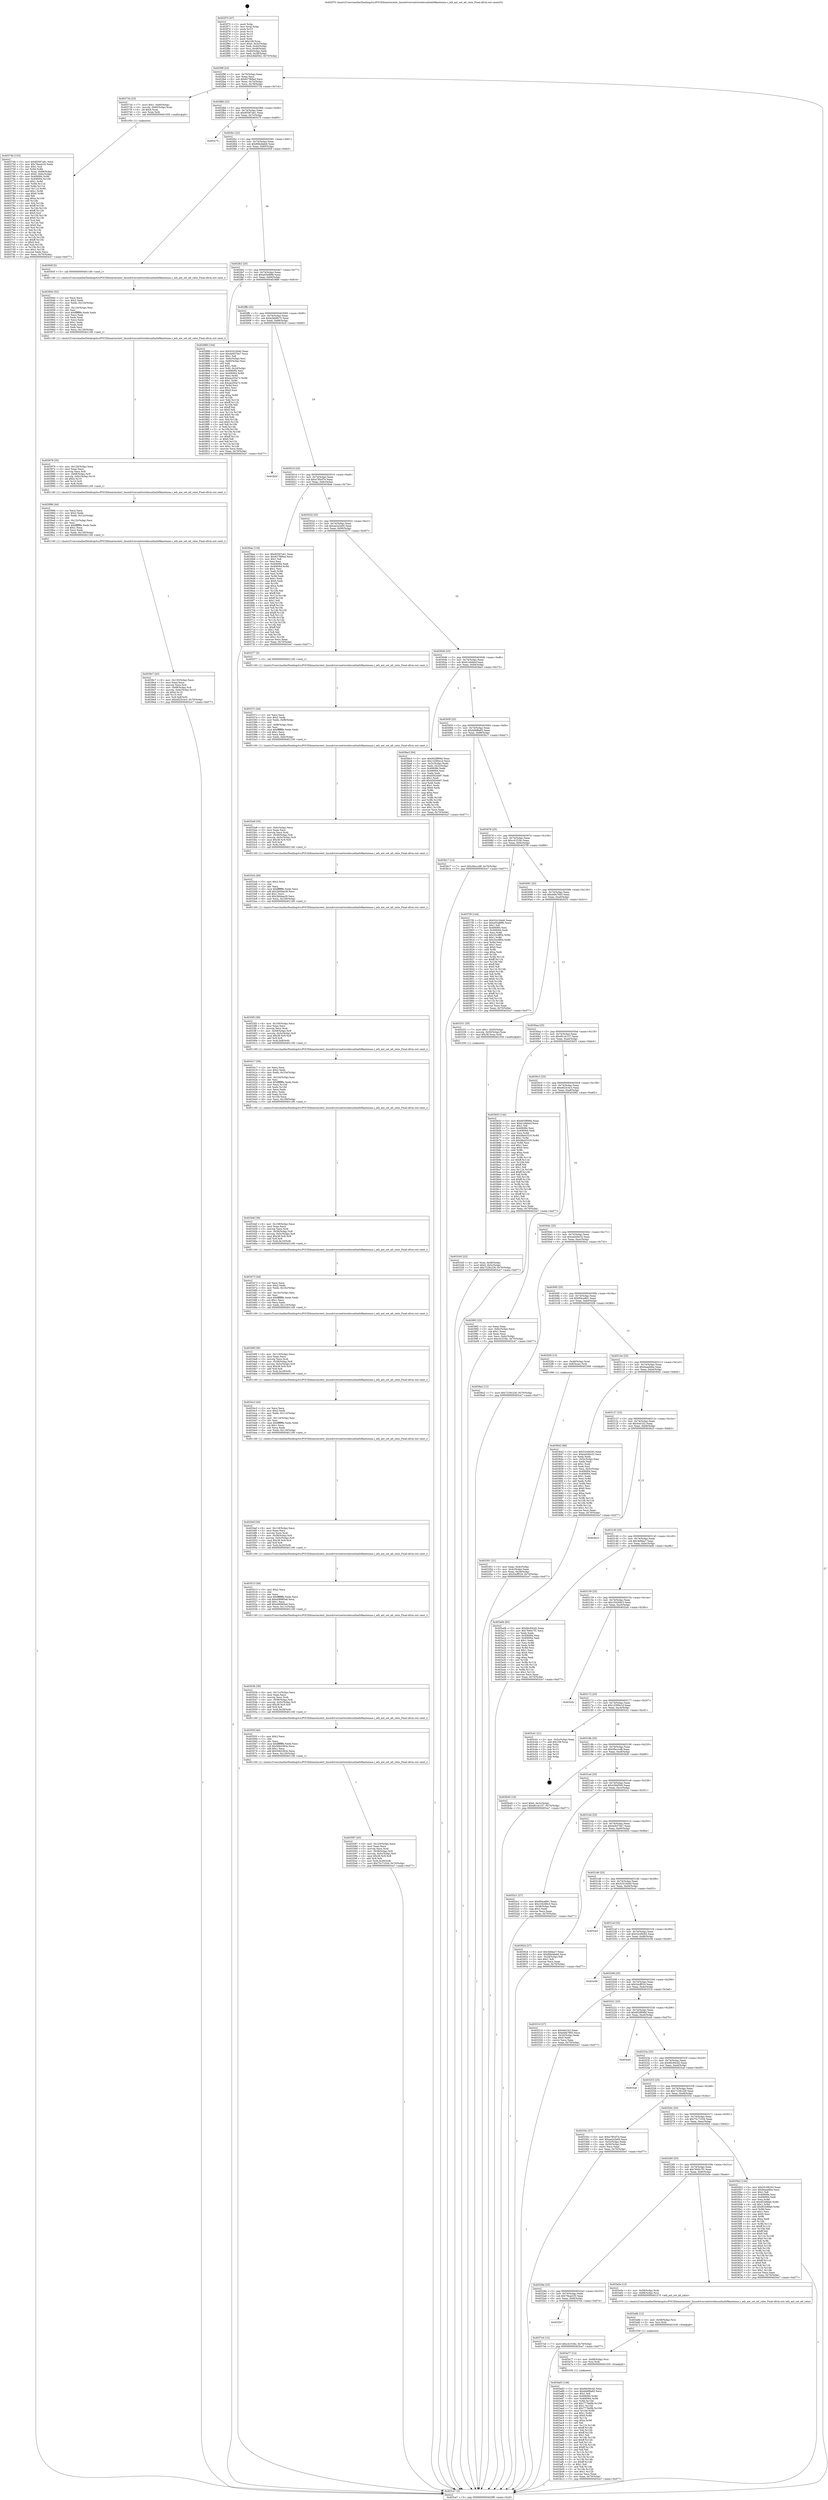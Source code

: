 digraph "0x402f70" {
  label = "0x402f70 (/mnt/c/Users/mathe/Desktop/tcc/POCII/binaries/extr_linuxdriversnetwirelessathath9kantenna.c_ath_ant_set_alt_ratio_Final-ollvm.out::main(0))"
  labelloc = "t"
  node[shape=record]

  Entry [label="",width=0.3,height=0.3,shape=circle,fillcolor=black,style=filled]
  "0x402f9f" [label="{
     0x402f9f [23]\l
     | [instrs]\l
     &nbsp;&nbsp;0x402f9f \<+3\>: mov -0x70(%rbp),%eax\l
     &nbsp;&nbsp;0x402fa2 \<+2\>: mov %eax,%ecx\l
     &nbsp;&nbsp;0x402fa4 \<+6\>: sub $0x827f68ad,%ecx\l
     &nbsp;&nbsp;0x402faa \<+3\>: mov %eax,-0x74(%rbp)\l
     &nbsp;&nbsp;0x402fad \<+3\>: mov %ecx,-0x78(%rbp)\l
     &nbsp;&nbsp;0x402fb0 \<+6\>: je 0000000000403734 \<main+0x7c4\>\l
  }"]
  "0x403734" [label="{
     0x403734 [23]\l
     | [instrs]\l
     &nbsp;&nbsp;0x403734 \<+7\>: movl $0x1,-0x60(%rbp)\l
     &nbsp;&nbsp;0x40373b \<+4\>: movslq -0x60(%rbp),%rax\l
     &nbsp;&nbsp;0x40373f \<+4\>: shl $0x4,%rax\l
     &nbsp;&nbsp;0x403743 \<+3\>: mov %rax,%rdi\l
     &nbsp;&nbsp;0x403746 \<+5\>: call 0000000000401050 \<malloc@plt\>\l
     | [calls]\l
     &nbsp;&nbsp;0x401050 \{1\} (unknown)\l
  }"]
  "0x402fb6" [label="{
     0x402fb6 [22]\l
     | [instrs]\l
     &nbsp;&nbsp;0x402fb6 \<+5\>: jmp 0000000000402fbb \<main+0x4b\>\l
     &nbsp;&nbsp;0x402fbb \<+3\>: mov -0x74(%rbp),%eax\l
     &nbsp;&nbsp;0x402fbe \<+5\>: sub $0x85587a61,%eax\l
     &nbsp;&nbsp;0x402fc3 \<+3\>: mov %eax,-0x7c(%rbp)\l
     &nbsp;&nbsp;0x402fc6 \<+6\>: je 0000000000403c75 \<main+0xd05\>\l
  }"]
  Exit [label="",width=0.3,height=0.3,shape=circle,fillcolor=black,style=filled,peripheries=2]
  "0x403c75" [label="{
     0x403c75\l
  }", style=dashed]
  "0x402fcc" [label="{
     0x402fcc [22]\l
     | [instrs]\l
     &nbsp;&nbsp;0x402fcc \<+5\>: jmp 0000000000402fd1 \<main+0x61\>\l
     &nbsp;&nbsp;0x402fd1 \<+3\>: mov -0x74(%rbp),%eax\l
     &nbsp;&nbsp;0x402fd4 \<+5\>: sub $0x86bddeb6,%eax\l
     &nbsp;&nbsp;0x402fd9 \<+3\>: mov %eax,-0x80(%rbp)\l
     &nbsp;&nbsp;0x402fdc \<+6\>: je 000000000040393f \<main+0x9cf\>\l
  }"]
  "0x403a83" [label="{
     0x403a83 [148]\l
     | [instrs]\l
     &nbsp;&nbsp;0x403a83 \<+5\>: mov $0x66c94cd2,%eax\l
     &nbsp;&nbsp;0x403a88 \<+5\>: mov $0xbb6f8a65,%ecx\l
     &nbsp;&nbsp;0x403a8d \<+2\>: mov $0x1,%dl\l
     &nbsp;&nbsp;0x403a8f \<+8\>: mov 0x406084,%r8d\l
     &nbsp;&nbsp;0x403a97 \<+8\>: mov 0x406064,%r9d\l
     &nbsp;&nbsp;0x403a9f \<+3\>: mov %r8d,%r10d\l
     &nbsp;&nbsp;0x403aa2 \<+7\>: add $0x777fa0fb,%r10d\l
     &nbsp;&nbsp;0x403aa9 \<+4\>: sub $0x1,%r10d\l
     &nbsp;&nbsp;0x403aad \<+7\>: sub $0x777fa0fb,%r10d\l
     &nbsp;&nbsp;0x403ab4 \<+4\>: imul %r10d,%r8d\l
     &nbsp;&nbsp;0x403ab8 \<+4\>: and $0x1,%r8d\l
     &nbsp;&nbsp;0x403abc \<+4\>: cmp $0x0,%r8d\l
     &nbsp;&nbsp;0x403ac0 \<+4\>: sete %r11b\l
     &nbsp;&nbsp;0x403ac4 \<+4\>: cmp $0xa,%r9d\l
     &nbsp;&nbsp;0x403ac8 \<+3\>: setl %bl\l
     &nbsp;&nbsp;0x403acb \<+3\>: mov %r11b,%r14b\l
     &nbsp;&nbsp;0x403ace \<+4\>: xor $0xff,%r14b\l
     &nbsp;&nbsp;0x403ad2 \<+3\>: mov %bl,%r15b\l
     &nbsp;&nbsp;0x403ad5 \<+4\>: xor $0xff,%r15b\l
     &nbsp;&nbsp;0x403ad9 \<+3\>: xor $0x1,%dl\l
     &nbsp;&nbsp;0x403adc \<+3\>: mov %r14b,%r12b\l
     &nbsp;&nbsp;0x403adf \<+4\>: and $0xff,%r12b\l
     &nbsp;&nbsp;0x403ae3 \<+3\>: and %dl,%r11b\l
     &nbsp;&nbsp;0x403ae6 \<+3\>: mov %r15b,%r13b\l
     &nbsp;&nbsp;0x403ae9 \<+4\>: and $0xff,%r13b\l
     &nbsp;&nbsp;0x403aed \<+2\>: and %dl,%bl\l
     &nbsp;&nbsp;0x403aef \<+3\>: or %r11b,%r12b\l
     &nbsp;&nbsp;0x403af2 \<+3\>: or %bl,%r13b\l
     &nbsp;&nbsp;0x403af5 \<+3\>: xor %r13b,%r12b\l
     &nbsp;&nbsp;0x403af8 \<+3\>: or %r15b,%r14b\l
     &nbsp;&nbsp;0x403afb \<+4\>: xor $0xff,%r14b\l
     &nbsp;&nbsp;0x403aff \<+3\>: or $0x1,%dl\l
     &nbsp;&nbsp;0x403b02 \<+3\>: and %dl,%r14b\l
     &nbsp;&nbsp;0x403b05 \<+3\>: or %r14b,%r12b\l
     &nbsp;&nbsp;0x403b08 \<+4\>: test $0x1,%r12b\l
     &nbsp;&nbsp;0x403b0c \<+3\>: cmovne %ecx,%eax\l
     &nbsp;&nbsp;0x403b0f \<+3\>: mov %eax,-0x70(%rbp)\l
     &nbsp;&nbsp;0x403b12 \<+5\>: jmp 0000000000403ce7 \<main+0xd77\>\l
  }"]
  "0x40393f" [label="{
     0x40393f [5]\l
     | [instrs]\l
     &nbsp;&nbsp;0x40393f \<+5\>: call 0000000000401160 \<next_i\>\l
     | [calls]\l
     &nbsp;&nbsp;0x401160 \{1\} (/mnt/c/Users/mathe/Desktop/tcc/POCII/binaries/extr_linuxdriversnetwirelessathath9kantenna.c_ath_ant_set_alt_ratio_Final-ollvm.out::next_i)\l
  }"]
  "0x402fe2" [label="{
     0x402fe2 [25]\l
     | [instrs]\l
     &nbsp;&nbsp;0x402fe2 \<+5\>: jmp 0000000000402fe7 \<main+0x77\>\l
     &nbsp;&nbsp;0x402fe7 \<+3\>: mov -0x74(%rbp),%eax\l
     &nbsp;&nbsp;0x402fea \<+5\>: sub $0xa05a8f9b,%eax\l
     &nbsp;&nbsp;0x402fef \<+6\>: mov %eax,-0x84(%rbp)\l
     &nbsp;&nbsp;0x402ff5 \<+6\>: je 0000000000403880 \<main+0x910\>\l
  }"]
  "0x403a77" [label="{
     0x403a77 [12]\l
     | [instrs]\l
     &nbsp;&nbsp;0x403a77 \<+4\>: mov -0x68(%rbp),%rsi\l
     &nbsp;&nbsp;0x403a7b \<+3\>: mov %rsi,%rdi\l
     &nbsp;&nbsp;0x403a7e \<+5\>: call 0000000000401030 \<free@plt\>\l
     | [calls]\l
     &nbsp;&nbsp;0x401030 \{1\} (unknown)\l
  }"]
  "0x403880" [label="{
     0x403880 [164]\l
     | [instrs]\l
     &nbsp;&nbsp;0x403880 \<+5\>: mov $0x52416440,%eax\l
     &nbsp;&nbsp;0x403885 \<+5\>: mov $0x4e9370e7,%ecx\l
     &nbsp;&nbsp;0x40388a \<+2\>: mov $0x1,%dl\l
     &nbsp;&nbsp;0x40388c \<+3\>: mov -0x6c(%rbp),%esi\l
     &nbsp;&nbsp;0x40388f \<+3\>: cmp -0x60(%rbp),%esi\l
     &nbsp;&nbsp;0x403892 \<+4\>: setl %dil\l
     &nbsp;&nbsp;0x403896 \<+4\>: and $0x1,%dil\l
     &nbsp;&nbsp;0x40389a \<+4\>: mov %dil,-0x2d(%rbp)\l
     &nbsp;&nbsp;0x40389e \<+7\>: mov 0x406084,%esi\l
     &nbsp;&nbsp;0x4038a5 \<+8\>: mov 0x406064,%r8d\l
     &nbsp;&nbsp;0x4038ad \<+3\>: mov %esi,%r9d\l
     &nbsp;&nbsp;0x4038b0 \<+7\>: add $0xae205a72,%r9d\l
     &nbsp;&nbsp;0x4038b7 \<+4\>: sub $0x1,%r9d\l
     &nbsp;&nbsp;0x4038bb \<+7\>: sub $0xae205a72,%r9d\l
     &nbsp;&nbsp;0x4038c2 \<+4\>: imul %r9d,%esi\l
     &nbsp;&nbsp;0x4038c6 \<+3\>: and $0x1,%esi\l
     &nbsp;&nbsp;0x4038c9 \<+3\>: cmp $0x0,%esi\l
     &nbsp;&nbsp;0x4038cc \<+4\>: sete %dil\l
     &nbsp;&nbsp;0x4038d0 \<+4\>: cmp $0xa,%r8d\l
     &nbsp;&nbsp;0x4038d4 \<+4\>: setl %r10b\l
     &nbsp;&nbsp;0x4038d8 \<+3\>: mov %dil,%r11b\l
     &nbsp;&nbsp;0x4038db \<+4\>: xor $0xff,%r11b\l
     &nbsp;&nbsp;0x4038df \<+3\>: mov %r10b,%bl\l
     &nbsp;&nbsp;0x4038e2 \<+3\>: xor $0xff,%bl\l
     &nbsp;&nbsp;0x4038e5 \<+3\>: xor $0x0,%dl\l
     &nbsp;&nbsp;0x4038e8 \<+3\>: mov %r11b,%r14b\l
     &nbsp;&nbsp;0x4038eb \<+4\>: and $0x0,%r14b\l
     &nbsp;&nbsp;0x4038ef \<+3\>: and %dl,%dil\l
     &nbsp;&nbsp;0x4038f2 \<+3\>: mov %bl,%r15b\l
     &nbsp;&nbsp;0x4038f5 \<+4\>: and $0x0,%r15b\l
     &nbsp;&nbsp;0x4038f9 \<+3\>: and %dl,%r10b\l
     &nbsp;&nbsp;0x4038fc \<+3\>: or %dil,%r14b\l
     &nbsp;&nbsp;0x4038ff \<+3\>: or %r10b,%r15b\l
     &nbsp;&nbsp;0x403902 \<+3\>: xor %r15b,%r14b\l
     &nbsp;&nbsp;0x403905 \<+3\>: or %bl,%r11b\l
     &nbsp;&nbsp;0x403908 \<+4\>: xor $0xff,%r11b\l
     &nbsp;&nbsp;0x40390c \<+3\>: or $0x0,%dl\l
     &nbsp;&nbsp;0x40390f \<+3\>: and %dl,%r11b\l
     &nbsp;&nbsp;0x403912 \<+3\>: or %r11b,%r14b\l
     &nbsp;&nbsp;0x403915 \<+4\>: test $0x1,%r14b\l
     &nbsp;&nbsp;0x403919 \<+3\>: cmovne %ecx,%eax\l
     &nbsp;&nbsp;0x40391c \<+3\>: mov %eax,-0x70(%rbp)\l
     &nbsp;&nbsp;0x40391f \<+5\>: jmp 0000000000403ce7 \<main+0xd77\>\l
  }"]
  "0x402ffb" [label="{
     0x402ffb [25]\l
     | [instrs]\l
     &nbsp;&nbsp;0x402ffb \<+5\>: jmp 0000000000403000 \<main+0x90\>\l
     &nbsp;&nbsp;0x403000 \<+3\>: mov -0x74(%rbp),%eax\l
     &nbsp;&nbsp;0x403003 \<+5\>: sub $0xa2bb8b75,%eax\l
     &nbsp;&nbsp;0x403008 \<+6\>: mov %eax,-0x88(%rbp)\l
     &nbsp;&nbsp;0x40300e \<+6\>: je 0000000000403b2f \<main+0xbbf\>\l
  }"]
  "0x403a6b" [label="{
     0x403a6b [12]\l
     | [instrs]\l
     &nbsp;&nbsp;0x403a6b \<+4\>: mov -0x58(%rbp),%rsi\l
     &nbsp;&nbsp;0x403a6f \<+3\>: mov %rsi,%rdi\l
     &nbsp;&nbsp;0x403a72 \<+5\>: call 0000000000401030 \<free@plt\>\l
     | [calls]\l
     &nbsp;&nbsp;0x401030 \{1\} (unknown)\l
  }"]
  "0x403b2f" [label="{
     0x403b2f\l
  }", style=dashed]
  "0x403014" [label="{
     0x403014 [25]\l
     | [instrs]\l
     &nbsp;&nbsp;0x403014 \<+5\>: jmp 0000000000403019 \<main+0xa9\>\l
     &nbsp;&nbsp;0x403019 \<+3\>: mov -0x74(%rbp),%eax\l
     &nbsp;&nbsp;0x40301c \<+5\>: sub $0xa785cf7e,%eax\l
     &nbsp;&nbsp;0x403021 \<+6\>: mov %eax,-0x8c(%rbp)\l
     &nbsp;&nbsp;0x403027 \<+6\>: je 00000000004036ae \<main+0x73e\>\l
  }"]
  "0x4039c7" [label="{
     0x4039c7 [43]\l
     | [instrs]\l
     &nbsp;&nbsp;0x4039c7 \<+6\>: mov -0x130(%rbp),%ecx\l
     &nbsp;&nbsp;0x4039cd \<+3\>: imul %eax,%ecx\l
     &nbsp;&nbsp;0x4039d0 \<+3\>: movslq %ecx,%r8\l
     &nbsp;&nbsp;0x4039d3 \<+4\>: mov -0x68(%rbp),%r9\l
     &nbsp;&nbsp;0x4039d7 \<+4\>: movslq -0x6c(%rbp),%r10\l
     &nbsp;&nbsp;0x4039db \<+4\>: shl $0x4,%r10\l
     &nbsp;&nbsp;0x4039df \<+3\>: add %r10,%r9\l
     &nbsp;&nbsp;0x4039e2 \<+4\>: mov %r8,0x8(%r9)\l
     &nbsp;&nbsp;0x4039e6 \<+7\>: movl $0xe625c4c3,-0x70(%rbp)\l
     &nbsp;&nbsp;0x4039ed \<+5\>: jmp 0000000000403ce7 \<main+0xd77\>\l
  }"]
  "0x4036ae" [label="{
     0x4036ae [134]\l
     | [instrs]\l
     &nbsp;&nbsp;0x4036ae \<+5\>: mov $0x85587a61,%eax\l
     &nbsp;&nbsp;0x4036b3 \<+5\>: mov $0x827f68ad,%ecx\l
     &nbsp;&nbsp;0x4036b8 \<+2\>: mov $0x1,%dl\l
     &nbsp;&nbsp;0x4036ba \<+2\>: xor %esi,%esi\l
     &nbsp;&nbsp;0x4036bc \<+7\>: mov 0x406084,%edi\l
     &nbsp;&nbsp;0x4036c3 \<+8\>: mov 0x406064,%r8d\l
     &nbsp;&nbsp;0x4036cb \<+3\>: sub $0x1,%esi\l
     &nbsp;&nbsp;0x4036ce \<+3\>: mov %edi,%r9d\l
     &nbsp;&nbsp;0x4036d1 \<+3\>: add %esi,%r9d\l
     &nbsp;&nbsp;0x4036d4 \<+4\>: imul %r9d,%edi\l
     &nbsp;&nbsp;0x4036d8 \<+3\>: and $0x1,%edi\l
     &nbsp;&nbsp;0x4036db \<+3\>: cmp $0x0,%edi\l
     &nbsp;&nbsp;0x4036de \<+4\>: sete %r10b\l
     &nbsp;&nbsp;0x4036e2 \<+4\>: cmp $0xa,%r8d\l
     &nbsp;&nbsp;0x4036e6 \<+4\>: setl %r11b\l
     &nbsp;&nbsp;0x4036ea \<+3\>: mov %r10b,%bl\l
     &nbsp;&nbsp;0x4036ed \<+3\>: xor $0xff,%bl\l
     &nbsp;&nbsp;0x4036f0 \<+3\>: mov %r11b,%r14b\l
     &nbsp;&nbsp;0x4036f3 \<+4\>: xor $0xff,%r14b\l
     &nbsp;&nbsp;0x4036f7 \<+3\>: xor $0x1,%dl\l
     &nbsp;&nbsp;0x4036fa \<+3\>: mov %bl,%r15b\l
     &nbsp;&nbsp;0x4036fd \<+4\>: and $0xff,%r15b\l
     &nbsp;&nbsp;0x403701 \<+3\>: and %dl,%r10b\l
     &nbsp;&nbsp;0x403704 \<+3\>: mov %r14b,%r12b\l
     &nbsp;&nbsp;0x403707 \<+4\>: and $0xff,%r12b\l
     &nbsp;&nbsp;0x40370b \<+3\>: and %dl,%r11b\l
     &nbsp;&nbsp;0x40370e \<+3\>: or %r10b,%r15b\l
     &nbsp;&nbsp;0x403711 \<+3\>: or %r11b,%r12b\l
     &nbsp;&nbsp;0x403714 \<+3\>: xor %r12b,%r15b\l
     &nbsp;&nbsp;0x403717 \<+3\>: or %r14b,%bl\l
     &nbsp;&nbsp;0x40371a \<+3\>: xor $0xff,%bl\l
     &nbsp;&nbsp;0x40371d \<+3\>: or $0x1,%dl\l
     &nbsp;&nbsp;0x403720 \<+2\>: and %dl,%bl\l
     &nbsp;&nbsp;0x403722 \<+3\>: or %bl,%r15b\l
     &nbsp;&nbsp;0x403725 \<+4\>: test $0x1,%r15b\l
     &nbsp;&nbsp;0x403729 \<+3\>: cmovne %ecx,%eax\l
     &nbsp;&nbsp;0x40372c \<+3\>: mov %eax,-0x70(%rbp)\l
     &nbsp;&nbsp;0x40372f \<+5\>: jmp 0000000000403ce7 \<main+0xd77\>\l
  }"]
  "0x40302d" [label="{
     0x40302d [25]\l
     | [instrs]\l
     &nbsp;&nbsp;0x40302d \<+5\>: jmp 0000000000403032 \<main+0xc2\>\l
     &nbsp;&nbsp;0x403032 \<+3\>: mov -0x74(%rbp),%eax\l
     &nbsp;&nbsp;0x403035 \<+5\>: sub $0xaa2a3a00,%eax\l
     &nbsp;&nbsp;0x40303a \<+6\>: mov %eax,-0x90(%rbp)\l
     &nbsp;&nbsp;0x403040 \<+6\>: je 0000000000403377 \<main+0x407\>\l
  }"]
  "0x40399b" [label="{
     0x40399b [44]\l
     | [instrs]\l
     &nbsp;&nbsp;0x40399b \<+2\>: xor %ecx,%ecx\l
     &nbsp;&nbsp;0x40399d \<+5\>: mov $0x2,%edx\l
     &nbsp;&nbsp;0x4039a2 \<+6\>: mov %edx,-0x12c(%rbp)\l
     &nbsp;&nbsp;0x4039a8 \<+1\>: cltd\l
     &nbsp;&nbsp;0x4039a9 \<+6\>: mov -0x12c(%rbp),%esi\l
     &nbsp;&nbsp;0x4039af \<+2\>: idiv %esi\l
     &nbsp;&nbsp;0x4039b1 \<+6\>: imul $0xfffffffe,%edx,%edx\l
     &nbsp;&nbsp;0x4039b7 \<+3\>: sub $0x1,%ecx\l
     &nbsp;&nbsp;0x4039ba \<+2\>: sub %ecx,%edx\l
     &nbsp;&nbsp;0x4039bc \<+6\>: mov %edx,-0x130(%rbp)\l
     &nbsp;&nbsp;0x4039c2 \<+5\>: call 0000000000401160 \<next_i\>\l
     | [calls]\l
     &nbsp;&nbsp;0x401160 \{1\} (/mnt/c/Users/mathe/Desktop/tcc/POCII/binaries/extr_linuxdriversnetwirelessathath9kantenna.c_ath_ant_set_alt_ratio_Final-ollvm.out::next_i)\l
  }"]
  "0x403377" [label="{
     0x403377 [5]\l
     | [instrs]\l
     &nbsp;&nbsp;0x403377 \<+5\>: call 0000000000401160 \<next_i\>\l
     | [calls]\l
     &nbsp;&nbsp;0x401160 \{1\} (/mnt/c/Users/mathe/Desktop/tcc/POCII/binaries/extr_linuxdriversnetwirelessathath9kantenna.c_ath_ant_set_alt_ratio_Final-ollvm.out::next_i)\l
  }"]
  "0x403046" [label="{
     0x403046 [25]\l
     | [instrs]\l
     &nbsp;&nbsp;0x403046 \<+5\>: jmp 000000000040304b \<main+0xdb\>\l
     &nbsp;&nbsp;0x40304b \<+3\>: mov -0x74(%rbp),%eax\l
     &nbsp;&nbsp;0x40304e \<+5\>: sub $0xb1e6ddcf,%eax\l
     &nbsp;&nbsp;0x403053 \<+6\>: mov %eax,-0x94(%rbp)\l
     &nbsp;&nbsp;0x403059 \<+6\>: je 0000000000403be3 \<main+0xc73\>\l
  }"]
  "0x403978" [label="{
     0x403978 [35]\l
     | [instrs]\l
     &nbsp;&nbsp;0x403978 \<+6\>: mov -0x128(%rbp),%ecx\l
     &nbsp;&nbsp;0x40397e \<+3\>: imul %eax,%ecx\l
     &nbsp;&nbsp;0x403981 \<+3\>: movslq %ecx,%r8\l
     &nbsp;&nbsp;0x403984 \<+4\>: mov -0x68(%rbp),%r9\l
     &nbsp;&nbsp;0x403988 \<+4\>: movslq -0x6c(%rbp),%r10\l
     &nbsp;&nbsp;0x40398c \<+4\>: shl $0x4,%r10\l
     &nbsp;&nbsp;0x403990 \<+3\>: add %r10,%r9\l
     &nbsp;&nbsp;0x403993 \<+3\>: mov %r8,(%r9)\l
     &nbsp;&nbsp;0x403996 \<+5\>: call 0000000000401160 \<next_i\>\l
     | [calls]\l
     &nbsp;&nbsp;0x401160 \{1\} (/mnt/c/Users/mathe/Desktop/tcc/POCII/binaries/extr_linuxdriversnetwirelessathath9kantenna.c_ath_ant_set_alt_ratio_Final-ollvm.out::next_i)\l
  }"]
  "0x403be3" [label="{
     0x403be3 [94]\l
     | [instrs]\l
     &nbsp;&nbsp;0x403be3 \<+5\>: mov $0x602f899d,%eax\l
     &nbsp;&nbsp;0x403be8 \<+5\>: mov $0x14390e1d,%ecx\l
     &nbsp;&nbsp;0x403bed \<+3\>: mov -0x3c(%rbp),%edx\l
     &nbsp;&nbsp;0x403bf0 \<+3\>: mov %edx,-0x2c(%rbp)\l
     &nbsp;&nbsp;0x403bf3 \<+7\>: mov 0x406084,%edx\l
     &nbsp;&nbsp;0x403bfa \<+7\>: mov 0x406064,%esi\l
     &nbsp;&nbsp;0x403c01 \<+2\>: mov %edx,%edi\l
     &nbsp;&nbsp;0x403c03 \<+6\>: sub $0xb562eb87,%edi\l
     &nbsp;&nbsp;0x403c09 \<+3\>: sub $0x1,%edi\l
     &nbsp;&nbsp;0x403c0c \<+6\>: add $0xb562eb87,%edi\l
     &nbsp;&nbsp;0x403c12 \<+3\>: imul %edi,%edx\l
     &nbsp;&nbsp;0x403c15 \<+3\>: and $0x1,%edx\l
     &nbsp;&nbsp;0x403c18 \<+3\>: cmp $0x0,%edx\l
     &nbsp;&nbsp;0x403c1b \<+4\>: sete %r8b\l
     &nbsp;&nbsp;0x403c1f \<+3\>: cmp $0xa,%esi\l
     &nbsp;&nbsp;0x403c22 \<+4\>: setl %r9b\l
     &nbsp;&nbsp;0x403c26 \<+3\>: mov %r8b,%r10b\l
     &nbsp;&nbsp;0x403c29 \<+3\>: and %r9b,%r10b\l
     &nbsp;&nbsp;0x403c2c \<+3\>: xor %r9b,%r8b\l
     &nbsp;&nbsp;0x403c2f \<+3\>: or %r8b,%r10b\l
     &nbsp;&nbsp;0x403c32 \<+4\>: test $0x1,%r10b\l
     &nbsp;&nbsp;0x403c36 \<+3\>: cmovne %ecx,%eax\l
     &nbsp;&nbsp;0x403c39 \<+3\>: mov %eax,-0x70(%rbp)\l
     &nbsp;&nbsp;0x403c3c \<+5\>: jmp 0000000000403ce7 \<main+0xd77\>\l
  }"]
  "0x40305f" [label="{
     0x40305f [25]\l
     | [instrs]\l
     &nbsp;&nbsp;0x40305f \<+5\>: jmp 0000000000403064 \<main+0xf4\>\l
     &nbsp;&nbsp;0x403064 \<+3\>: mov -0x74(%rbp),%eax\l
     &nbsp;&nbsp;0x403067 \<+5\>: sub $0xbb6f8a65,%eax\l
     &nbsp;&nbsp;0x40306c \<+6\>: mov %eax,-0x98(%rbp)\l
     &nbsp;&nbsp;0x403072 \<+6\>: je 0000000000403b17 \<main+0xba7\>\l
  }"]
  "0x403944" [label="{
     0x403944 [52]\l
     | [instrs]\l
     &nbsp;&nbsp;0x403944 \<+2\>: xor %ecx,%ecx\l
     &nbsp;&nbsp;0x403946 \<+5\>: mov $0x2,%edx\l
     &nbsp;&nbsp;0x40394b \<+6\>: mov %edx,-0x124(%rbp)\l
     &nbsp;&nbsp;0x403951 \<+1\>: cltd\l
     &nbsp;&nbsp;0x403952 \<+6\>: mov -0x124(%rbp),%esi\l
     &nbsp;&nbsp;0x403958 \<+2\>: idiv %esi\l
     &nbsp;&nbsp;0x40395a \<+6\>: imul $0xfffffffe,%edx,%edx\l
     &nbsp;&nbsp;0x403960 \<+2\>: mov %ecx,%edi\l
     &nbsp;&nbsp;0x403962 \<+2\>: sub %edx,%edi\l
     &nbsp;&nbsp;0x403964 \<+2\>: mov %ecx,%edx\l
     &nbsp;&nbsp;0x403966 \<+3\>: sub $0x1,%edx\l
     &nbsp;&nbsp;0x403969 \<+2\>: add %edx,%edi\l
     &nbsp;&nbsp;0x40396b \<+2\>: sub %edi,%ecx\l
     &nbsp;&nbsp;0x40396d \<+6\>: mov %ecx,-0x128(%rbp)\l
     &nbsp;&nbsp;0x403973 \<+5\>: call 0000000000401160 \<next_i\>\l
     | [calls]\l
     &nbsp;&nbsp;0x401160 \{1\} (/mnt/c/Users/mathe/Desktop/tcc/POCII/binaries/extr_linuxdriversnetwirelessathath9kantenna.c_ath_ant_set_alt_ratio_Final-ollvm.out::next_i)\l
  }"]
  "0x403b17" [label="{
     0x403b17 [12]\l
     | [instrs]\l
     &nbsp;&nbsp;0x403b17 \<+7\>: movl $0x2fecccd8,-0x70(%rbp)\l
     &nbsp;&nbsp;0x403b1e \<+5\>: jmp 0000000000403ce7 \<main+0xd77\>\l
  }"]
  "0x403078" [label="{
     0x403078 [25]\l
     | [instrs]\l
     &nbsp;&nbsp;0x403078 \<+5\>: jmp 000000000040307d \<main+0x10d\>\l
     &nbsp;&nbsp;0x40307d \<+3\>: mov -0x74(%rbp),%eax\l
     &nbsp;&nbsp;0x403080 \<+5\>: sub $0xc41f1f4c,%eax\l
     &nbsp;&nbsp;0x403085 \<+6\>: mov %eax,-0x9c(%rbp)\l
     &nbsp;&nbsp;0x40308b \<+6\>: je 00000000004037f0 \<main+0x880\>\l
  }"]
  "0x4032b7" [label="{
     0x4032b7\l
  }", style=dashed]
  "0x4037f0" [label="{
     0x4037f0 [144]\l
     | [instrs]\l
     &nbsp;&nbsp;0x4037f0 \<+5\>: mov $0x52416440,%eax\l
     &nbsp;&nbsp;0x4037f5 \<+5\>: mov $0xa05a8f9b,%ecx\l
     &nbsp;&nbsp;0x4037fa \<+2\>: mov $0x1,%dl\l
     &nbsp;&nbsp;0x4037fc \<+7\>: mov 0x406084,%esi\l
     &nbsp;&nbsp;0x403803 \<+7\>: mov 0x406064,%edi\l
     &nbsp;&nbsp;0x40380a \<+3\>: mov %esi,%r8d\l
     &nbsp;&nbsp;0x40380d \<+7\>: sub $0x33c4ff34,%r8d\l
     &nbsp;&nbsp;0x403814 \<+4\>: sub $0x1,%r8d\l
     &nbsp;&nbsp;0x403818 \<+7\>: add $0x33c4ff34,%r8d\l
     &nbsp;&nbsp;0x40381f \<+4\>: imul %r8d,%esi\l
     &nbsp;&nbsp;0x403823 \<+3\>: and $0x1,%esi\l
     &nbsp;&nbsp;0x403826 \<+3\>: cmp $0x0,%esi\l
     &nbsp;&nbsp;0x403829 \<+4\>: sete %r9b\l
     &nbsp;&nbsp;0x40382d \<+3\>: cmp $0xa,%edi\l
     &nbsp;&nbsp;0x403830 \<+4\>: setl %r10b\l
     &nbsp;&nbsp;0x403834 \<+3\>: mov %r9b,%r11b\l
     &nbsp;&nbsp;0x403837 \<+4\>: xor $0xff,%r11b\l
     &nbsp;&nbsp;0x40383b \<+3\>: mov %r10b,%bl\l
     &nbsp;&nbsp;0x40383e \<+3\>: xor $0xff,%bl\l
     &nbsp;&nbsp;0x403841 \<+3\>: xor $0x0,%dl\l
     &nbsp;&nbsp;0x403844 \<+3\>: mov %r11b,%r14b\l
     &nbsp;&nbsp;0x403847 \<+4\>: and $0x0,%r14b\l
     &nbsp;&nbsp;0x40384b \<+3\>: and %dl,%r9b\l
     &nbsp;&nbsp;0x40384e \<+3\>: mov %bl,%r15b\l
     &nbsp;&nbsp;0x403851 \<+4\>: and $0x0,%r15b\l
     &nbsp;&nbsp;0x403855 \<+3\>: and %dl,%r10b\l
     &nbsp;&nbsp;0x403858 \<+3\>: or %r9b,%r14b\l
     &nbsp;&nbsp;0x40385b \<+3\>: or %r10b,%r15b\l
     &nbsp;&nbsp;0x40385e \<+3\>: xor %r15b,%r14b\l
     &nbsp;&nbsp;0x403861 \<+3\>: or %bl,%r11b\l
     &nbsp;&nbsp;0x403864 \<+4\>: xor $0xff,%r11b\l
     &nbsp;&nbsp;0x403868 \<+3\>: or $0x0,%dl\l
     &nbsp;&nbsp;0x40386b \<+3\>: and %dl,%r11b\l
     &nbsp;&nbsp;0x40386e \<+3\>: or %r11b,%r14b\l
     &nbsp;&nbsp;0x403871 \<+4\>: test $0x1,%r14b\l
     &nbsp;&nbsp;0x403875 \<+3\>: cmovne %ecx,%eax\l
     &nbsp;&nbsp;0x403878 \<+3\>: mov %eax,-0x70(%rbp)\l
     &nbsp;&nbsp;0x40387b \<+5\>: jmp 0000000000403ce7 \<main+0xd77\>\l
  }"]
  "0x403091" [label="{
     0x403091 [25]\l
     | [instrs]\l
     &nbsp;&nbsp;0x403091 \<+5\>: jmp 0000000000403096 \<main+0x126\>\l
     &nbsp;&nbsp;0x403096 \<+3\>: mov -0x74(%rbp),%eax\l
     &nbsp;&nbsp;0x403099 \<+5\>: sub $0xd4fa7665,%eax\l
     &nbsp;&nbsp;0x40309e \<+6\>: mov %eax,-0xa0(%rbp)\l
     &nbsp;&nbsp;0x4030a4 \<+6\>: je 0000000000403331 \<main+0x3c1\>\l
  }"]
  "0x4037e4" [label="{
     0x4037e4 [12]\l
     | [instrs]\l
     &nbsp;&nbsp;0x4037e4 \<+7\>: movl $0xc41f1f4c,-0x70(%rbp)\l
     &nbsp;&nbsp;0x4037eb \<+5\>: jmp 0000000000403ce7 \<main+0xd77\>\l
  }"]
  "0x403331" [label="{
     0x403331 [20]\l
     | [instrs]\l
     &nbsp;&nbsp;0x403331 \<+7\>: movl $0x1,-0x50(%rbp)\l
     &nbsp;&nbsp;0x403338 \<+4\>: movslq -0x50(%rbp),%rax\l
     &nbsp;&nbsp;0x40333c \<+4\>: imul $0x38,%rax,%rdi\l
     &nbsp;&nbsp;0x403340 \<+5\>: call 0000000000401050 \<malloc@plt\>\l
     | [calls]\l
     &nbsp;&nbsp;0x401050 \{1\} (unknown)\l
  }"]
  "0x4030aa" [label="{
     0x4030aa [25]\l
     | [instrs]\l
     &nbsp;&nbsp;0x4030aa \<+5\>: jmp 00000000004030af \<main+0x13f\>\l
     &nbsp;&nbsp;0x4030af \<+3\>: mov -0x74(%rbp),%eax\l
     &nbsp;&nbsp;0x4030b2 \<+5\>: sub $0xd614c157,%eax\l
     &nbsp;&nbsp;0x4030b7 \<+6\>: mov %eax,-0xa4(%rbp)\l
     &nbsp;&nbsp;0x4030bd \<+6\>: je 0000000000403b53 \<main+0xbe3\>\l
  }"]
  "0x40329e" [label="{
     0x40329e [25]\l
     | [instrs]\l
     &nbsp;&nbsp;0x40329e \<+5\>: jmp 00000000004032a3 \<main+0x333\>\l
     &nbsp;&nbsp;0x4032a3 \<+3\>: mov -0x74(%rbp),%eax\l
     &nbsp;&nbsp;0x4032a6 \<+5\>: sub $0x79ead1f3,%eax\l
     &nbsp;&nbsp;0x4032ab \<+6\>: mov %eax,-0xf4(%rbp)\l
     &nbsp;&nbsp;0x4032b1 \<+6\>: je 00000000004037e4 \<main+0x874\>\l
  }"]
  "0x403b53" [label="{
     0x403b53 [144]\l
     | [instrs]\l
     &nbsp;&nbsp;0x403b53 \<+5\>: mov $0x602f899d,%eax\l
     &nbsp;&nbsp;0x403b58 \<+5\>: mov $0xb1e6ddcf,%ecx\l
     &nbsp;&nbsp;0x403b5d \<+2\>: mov $0x1,%dl\l
     &nbsp;&nbsp;0x403b5f \<+7\>: mov 0x406084,%esi\l
     &nbsp;&nbsp;0x403b66 \<+7\>: mov 0x406064,%edi\l
     &nbsp;&nbsp;0x403b6d \<+3\>: mov %esi,%r8d\l
     &nbsp;&nbsp;0x403b70 \<+7\>: add $0x48a43316,%r8d\l
     &nbsp;&nbsp;0x403b77 \<+4\>: sub $0x1,%r8d\l
     &nbsp;&nbsp;0x403b7b \<+7\>: sub $0x48a43316,%r8d\l
     &nbsp;&nbsp;0x403b82 \<+4\>: imul %r8d,%esi\l
     &nbsp;&nbsp;0x403b86 \<+3\>: and $0x1,%esi\l
     &nbsp;&nbsp;0x403b89 \<+3\>: cmp $0x0,%esi\l
     &nbsp;&nbsp;0x403b8c \<+4\>: sete %r9b\l
     &nbsp;&nbsp;0x403b90 \<+3\>: cmp $0xa,%edi\l
     &nbsp;&nbsp;0x403b93 \<+4\>: setl %r10b\l
     &nbsp;&nbsp;0x403b97 \<+3\>: mov %r9b,%r11b\l
     &nbsp;&nbsp;0x403b9a \<+4\>: xor $0xff,%r11b\l
     &nbsp;&nbsp;0x403b9e \<+3\>: mov %r10b,%bl\l
     &nbsp;&nbsp;0x403ba1 \<+3\>: xor $0xff,%bl\l
     &nbsp;&nbsp;0x403ba4 \<+3\>: xor $0x1,%dl\l
     &nbsp;&nbsp;0x403ba7 \<+3\>: mov %r11b,%r14b\l
     &nbsp;&nbsp;0x403baa \<+4\>: and $0xff,%r14b\l
     &nbsp;&nbsp;0x403bae \<+3\>: and %dl,%r9b\l
     &nbsp;&nbsp;0x403bb1 \<+3\>: mov %bl,%r15b\l
     &nbsp;&nbsp;0x403bb4 \<+4\>: and $0xff,%r15b\l
     &nbsp;&nbsp;0x403bb8 \<+3\>: and %dl,%r10b\l
     &nbsp;&nbsp;0x403bbb \<+3\>: or %r9b,%r14b\l
     &nbsp;&nbsp;0x403bbe \<+3\>: or %r10b,%r15b\l
     &nbsp;&nbsp;0x403bc1 \<+3\>: xor %r15b,%r14b\l
     &nbsp;&nbsp;0x403bc4 \<+3\>: or %bl,%r11b\l
     &nbsp;&nbsp;0x403bc7 \<+4\>: xor $0xff,%r11b\l
     &nbsp;&nbsp;0x403bcb \<+3\>: or $0x1,%dl\l
     &nbsp;&nbsp;0x403bce \<+3\>: and %dl,%r11b\l
     &nbsp;&nbsp;0x403bd1 \<+3\>: or %r11b,%r14b\l
     &nbsp;&nbsp;0x403bd4 \<+4\>: test $0x1,%r14b\l
     &nbsp;&nbsp;0x403bd8 \<+3\>: cmovne %ecx,%eax\l
     &nbsp;&nbsp;0x403bdb \<+3\>: mov %eax,-0x70(%rbp)\l
     &nbsp;&nbsp;0x403bde \<+5\>: jmp 0000000000403ce7 \<main+0xd77\>\l
  }"]
  "0x4030c3" [label="{
     0x4030c3 [25]\l
     | [instrs]\l
     &nbsp;&nbsp;0x4030c3 \<+5\>: jmp 00000000004030c8 \<main+0x158\>\l
     &nbsp;&nbsp;0x4030c8 \<+3\>: mov -0x74(%rbp),%eax\l
     &nbsp;&nbsp;0x4030cb \<+5\>: sub $0xe625c4c3,%eax\l
     &nbsp;&nbsp;0x4030d0 \<+6\>: mov %eax,-0xa8(%rbp)\l
     &nbsp;&nbsp;0x4030d6 \<+6\>: je 00000000004039f2 \<main+0xa82\>\l
  }"]
  "0x403a5e" [label="{
     0x403a5e [13]\l
     | [instrs]\l
     &nbsp;&nbsp;0x403a5e \<+4\>: mov -0x58(%rbp),%rdi\l
     &nbsp;&nbsp;0x403a62 \<+4\>: mov -0x68(%rbp),%rsi\l
     &nbsp;&nbsp;0x403a66 \<+5\>: call 0000000000401570 \<ath_ant_set_alt_ratio\>\l
     | [calls]\l
     &nbsp;&nbsp;0x401570 \{1\} (/mnt/c/Users/mathe/Desktop/tcc/POCII/binaries/extr_linuxdriversnetwirelessathath9kantenna.c_ath_ant_set_alt_ratio_Final-ollvm.out::ath_ant_set_alt_ratio)\l
  }"]
  "0x4039f2" [label="{
     0x4039f2 [25]\l
     | [instrs]\l
     &nbsp;&nbsp;0x4039f2 \<+2\>: xor %eax,%eax\l
     &nbsp;&nbsp;0x4039f4 \<+3\>: mov -0x6c(%rbp),%ecx\l
     &nbsp;&nbsp;0x4039f7 \<+3\>: sub $0x1,%eax\l
     &nbsp;&nbsp;0x4039fa \<+2\>: sub %eax,%ecx\l
     &nbsp;&nbsp;0x4039fc \<+3\>: mov %ecx,-0x6c(%rbp)\l
     &nbsp;&nbsp;0x4039ff \<+7\>: movl $0xc41f1f4c,-0x70(%rbp)\l
     &nbsp;&nbsp;0x403a06 \<+5\>: jmp 0000000000403ce7 \<main+0xd77\>\l
  }"]
  "0x4030dc" [label="{
     0x4030dc [25]\l
     | [instrs]\l
     &nbsp;&nbsp;0x4030dc \<+5\>: jmp 00000000004030e1 \<main+0x171\>\l
     &nbsp;&nbsp;0x4030e1 \<+3\>: mov -0x74(%rbp),%eax\l
     &nbsp;&nbsp;0x4030e4 \<+5\>: sub $0xeed26e32,%eax\l
     &nbsp;&nbsp;0x4030e9 \<+6\>: mov %eax,-0xac(%rbp)\l
     &nbsp;&nbsp;0x4030ef \<+6\>: je 00000000004036a2 \<main+0x732\>\l
  }"]
  "0x40374b" [label="{
     0x40374b [153]\l
     | [instrs]\l
     &nbsp;&nbsp;0x40374b \<+5\>: mov $0x85587a61,%ecx\l
     &nbsp;&nbsp;0x403750 \<+5\>: mov $0x79ead1f3,%edx\l
     &nbsp;&nbsp;0x403755 \<+3\>: mov $0x1,%sil\l
     &nbsp;&nbsp;0x403758 \<+3\>: xor %r8d,%r8d\l
     &nbsp;&nbsp;0x40375b \<+4\>: mov %rax,-0x68(%rbp)\l
     &nbsp;&nbsp;0x40375f \<+7\>: movl $0x0,-0x6c(%rbp)\l
     &nbsp;&nbsp;0x403766 \<+8\>: mov 0x406084,%r9d\l
     &nbsp;&nbsp;0x40376e \<+8\>: mov 0x406064,%r10d\l
     &nbsp;&nbsp;0x403776 \<+4\>: sub $0x1,%r8d\l
     &nbsp;&nbsp;0x40377a \<+3\>: mov %r9d,%r11d\l
     &nbsp;&nbsp;0x40377d \<+3\>: add %r8d,%r11d\l
     &nbsp;&nbsp;0x403780 \<+4\>: imul %r11d,%r9d\l
     &nbsp;&nbsp;0x403784 \<+4\>: and $0x1,%r9d\l
     &nbsp;&nbsp;0x403788 \<+4\>: cmp $0x0,%r9d\l
     &nbsp;&nbsp;0x40378c \<+3\>: sete %bl\l
     &nbsp;&nbsp;0x40378f \<+4\>: cmp $0xa,%r10d\l
     &nbsp;&nbsp;0x403793 \<+4\>: setl %r14b\l
     &nbsp;&nbsp;0x403797 \<+3\>: mov %bl,%r15b\l
     &nbsp;&nbsp;0x40379a \<+4\>: xor $0xff,%r15b\l
     &nbsp;&nbsp;0x40379e \<+3\>: mov %r14b,%r12b\l
     &nbsp;&nbsp;0x4037a1 \<+4\>: xor $0xff,%r12b\l
     &nbsp;&nbsp;0x4037a5 \<+4\>: xor $0x0,%sil\l
     &nbsp;&nbsp;0x4037a9 \<+3\>: mov %r15b,%r13b\l
     &nbsp;&nbsp;0x4037ac \<+4\>: and $0x0,%r13b\l
     &nbsp;&nbsp;0x4037b0 \<+3\>: and %sil,%bl\l
     &nbsp;&nbsp;0x4037b3 \<+3\>: mov %r12b,%al\l
     &nbsp;&nbsp;0x4037b6 \<+2\>: and $0x0,%al\l
     &nbsp;&nbsp;0x4037b8 \<+3\>: and %sil,%r14b\l
     &nbsp;&nbsp;0x4037bb \<+3\>: or %bl,%r13b\l
     &nbsp;&nbsp;0x4037be \<+3\>: or %r14b,%al\l
     &nbsp;&nbsp;0x4037c1 \<+3\>: xor %al,%r13b\l
     &nbsp;&nbsp;0x4037c4 \<+3\>: or %r12b,%r15b\l
     &nbsp;&nbsp;0x4037c7 \<+4\>: xor $0xff,%r15b\l
     &nbsp;&nbsp;0x4037cb \<+4\>: or $0x0,%sil\l
     &nbsp;&nbsp;0x4037cf \<+3\>: and %sil,%r15b\l
     &nbsp;&nbsp;0x4037d2 \<+3\>: or %r15b,%r13b\l
     &nbsp;&nbsp;0x4037d5 \<+4\>: test $0x1,%r13b\l
     &nbsp;&nbsp;0x4037d9 \<+3\>: cmovne %edx,%ecx\l
     &nbsp;&nbsp;0x4037dc \<+3\>: mov %ecx,-0x70(%rbp)\l
     &nbsp;&nbsp;0x4037df \<+5\>: jmp 0000000000403ce7 \<main+0xd77\>\l
  }"]
  "0x4036a2" [label="{
     0x4036a2 [12]\l
     | [instrs]\l
     &nbsp;&nbsp;0x4036a2 \<+7\>: movl $0x7229c226,-0x70(%rbp)\l
     &nbsp;&nbsp;0x4036a9 \<+5\>: jmp 0000000000403ce7 \<main+0xd77\>\l
  }"]
  "0x4030f5" [label="{
     0x4030f5 [25]\l
     | [instrs]\l
     &nbsp;&nbsp;0x4030f5 \<+5\>: jmp 00000000004030fa \<main+0x18a\>\l
     &nbsp;&nbsp;0x4030fa \<+3\>: mov -0x74(%rbp),%eax\l
     &nbsp;&nbsp;0x4030fd \<+5\>: sub $0xf04ce891,%eax\l
     &nbsp;&nbsp;0x403102 \<+6\>: mov %eax,-0xb0(%rbp)\l
     &nbsp;&nbsp;0x403108 \<+6\>: je 00000000004032f4 \<main+0x384\>\l
  }"]
  "0x403285" [label="{
     0x403285 [25]\l
     | [instrs]\l
     &nbsp;&nbsp;0x403285 \<+5\>: jmp 000000000040328a \<main+0x31a\>\l
     &nbsp;&nbsp;0x40328a \<+3\>: mov -0x74(%rbp),%eax\l
     &nbsp;&nbsp;0x40328d \<+5\>: sub $0x7840c7f1,%eax\l
     &nbsp;&nbsp;0x403292 \<+6\>: mov %eax,-0xf0(%rbp)\l
     &nbsp;&nbsp;0x403298 \<+6\>: je 0000000000403a5e \<main+0xaee\>\l
  }"]
  "0x4032f4" [label="{
     0x4032f4 [13]\l
     | [instrs]\l
     &nbsp;&nbsp;0x4032f4 \<+4\>: mov -0x48(%rbp),%rax\l
     &nbsp;&nbsp;0x4032f8 \<+4\>: mov 0x8(%rax),%rdi\l
     &nbsp;&nbsp;0x4032fc \<+5\>: call 0000000000401060 \<atoi@plt\>\l
     | [calls]\l
     &nbsp;&nbsp;0x401060 \{1\} (unknown)\l
  }"]
  "0x40310e" [label="{
     0x40310e [25]\l
     | [instrs]\l
     &nbsp;&nbsp;0x40310e \<+5\>: jmp 0000000000403113 \<main+0x1a3\>\l
     &nbsp;&nbsp;0x403113 \<+3\>: mov -0x74(%rbp),%eax\l
     &nbsp;&nbsp;0x403116 \<+5\>: sub $0xfeaad4ba,%eax\l
     &nbsp;&nbsp;0x40311b \<+6\>: mov %eax,-0xb4(%rbp)\l
     &nbsp;&nbsp;0x403121 \<+6\>: je 0000000000403642 \<main+0x6d2\>\l
  }"]
  "0x4035b2" [label="{
     0x4035b2 [144]\l
     | [instrs]\l
     &nbsp;&nbsp;0x4035b2 \<+5\>: mov $0x52c08293,%eax\l
     &nbsp;&nbsp;0x4035b7 \<+5\>: mov $0xfeaad4ba,%ecx\l
     &nbsp;&nbsp;0x4035bc \<+2\>: mov $0x1,%dl\l
     &nbsp;&nbsp;0x4035be \<+7\>: mov 0x406084,%esi\l
     &nbsp;&nbsp;0x4035c5 \<+7\>: mov 0x406064,%edi\l
     &nbsp;&nbsp;0x4035cc \<+3\>: mov %esi,%r8d\l
     &nbsp;&nbsp;0x4035cf \<+7\>: sub $0x853d6fa0,%r8d\l
     &nbsp;&nbsp;0x4035d6 \<+4\>: sub $0x1,%r8d\l
     &nbsp;&nbsp;0x4035da \<+7\>: add $0x853d6fa0,%r8d\l
     &nbsp;&nbsp;0x4035e1 \<+4\>: imul %r8d,%esi\l
     &nbsp;&nbsp;0x4035e5 \<+3\>: and $0x1,%esi\l
     &nbsp;&nbsp;0x4035e8 \<+3\>: cmp $0x0,%esi\l
     &nbsp;&nbsp;0x4035eb \<+4\>: sete %r9b\l
     &nbsp;&nbsp;0x4035ef \<+3\>: cmp $0xa,%edi\l
     &nbsp;&nbsp;0x4035f2 \<+4\>: setl %r10b\l
     &nbsp;&nbsp;0x4035f6 \<+3\>: mov %r9b,%r11b\l
     &nbsp;&nbsp;0x4035f9 \<+4\>: xor $0xff,%r11b\l
     &nbsp;&nbsp;0x4035fd \<+3\>: mov %r10b,%bl\l
     &nbsp;&nbsp;0x403600 \<+3\>: xor $0xff,%bl\l
     &nbsp;&nbsp;0x403603 \<+3\>: xor $0x0,%dl\l
     &nbsp;&nbsp;0x403606 \<+3\>: mov %r11b,%r14b\l
     &nbsp;&nbsp;0x403609 \<+4\>: and $0x0,%r14b\l
     &nbsp;&nbsp;0x40360d \<+3\>: and %dl,%r9b\l
     &nbsp;&nbsp;0x403610 \<+3\>: mov %bl,%r15b\l
     &nbsp;&nbsp;0x403613 \<+4\>: and $0x0,%r15b\l
     &nbsp;&nbsp;0x403617 \<+3\>: and %dl,%r10b\l
     &nbsp;&nbsp;0x40361a \<+3\>: or %r9b,%r14b\l
     &nbsp;&nbsp;0x40361d \<+3\>: or %r10b,%r15b\l
     &nbsp;&nbsp;0x403620 \<+3\>: xor %r15b,%r14b\l
     &nbsp;&nbsp;0x403623 \<+3\>: or %bl,%r11b\l
     &nbsp;&nbsp;0x403626 \<+4\>: xor $0xff,%r11b\l
     &nbsp;&nbsp;0x40362a \<+3\>: or $0x0,%dl\l
     &nbsp;&nbsp;0x40362d \<+3\>: and %dl,%r11b\l
     &nbsp;&nbsp;0x403630 \<+3\>: or %r11b,%r14b\l
     &nbsp;&nbsp;0x403633 \<+4\>: test $0x1,%r14b\l
     &nbsp;&nbsp;0x403637 \<+3\>: cmovne %ecx,%eax\l
     &nbsp;&nbsp;0x40363a \<+3\>: mov %eax,-0x70(%rbp)\l
     &nbsp;&nbsp;0x40363d \<+5\>: jmp 0000000000403ce7 \<main+0xd77\>\l
  }"]
  "0x403642" [label="{
     0x403642 [96]\l
     | [instrs]\l
     &nbsp;&nbsp;0x403642 \<+5\>: mov $0x52c08293,%eax\l
     &nbsp;&nbsp;0x403647 \<+5\>: mov $0xeed26e32,%ecx\l
     &nbsp;&nbsp;0x40364c \<+2\>: xor %edx,%edx\l
     &nbsp;&nbsp;0x40364e \<+3\>: mov -0x5c(%rbp),%esi\l
     &nbsp;&nbsp;0x403651 \<+2\>: mov %edx,%edi\l
     &nbsp;&nbsp;0x403653 \<+3\>: sub $0x1,%edi\l
     &nbsp;&nbsp;0x403656 \<+2\>: sub %edi,%esi\l
     &nbsp;&nbsp;0x403658 \<+3\>: mov %esi,-0x5c(%rbp)\l
     &nbsp;&nbsp;0x40365b \<+7\>: mov 0x406084,%esi\l
     &nbsp;&nbsp;0x403662 \<+7\>: mov 0x406064,%edi\l
     &nbsp;&nbsp;0x403669 \<+3\>: sub $0x1,%edx\l
     &nbsp;&nbsp;0x40366c \<+3\>: mov %esi,%r8d\l
     &nbsp;&nbsp;0x40366f \<+3\>: add %edx,%r8d\l
     &nbsp;&nbsp;0x403672 \<+4\>: imul %r8d,%esi\l
     &nbsp;&nbsp;0x403676 \<+3\>: and $0x1,%esi\l
     &nbsp;&nbsp;0x403679 \<+3\>: cmp $0x0,%esi\l
     &nbsp;&nbsp;0x40367c \<+4\>: sete %r9b\l
     &nbsp;&nbsp;0x403680 \<+3\>: cmp $0xa,%edi\l
     &nbsp;&nbsp;0x403683 \<+4\>: setl %r10b\l
     &nbsp;&nbsp;0x403687 \<+3\>: mov %r9b,%r11b\l
     &nbsp;&nbsp;0x40368a \<+3\>: and %r10b,%r11b\l
     &nbsp;&nbsp;0x40368d \<+3\>: xor %r10b,%r9b\l
     &nbsp;&nbsp;0x403690 \<+3\>: or %r9b,%r11b\l
     &nbsp;&nbsp;0x403693 \<+4\>: test $0x1,%r11b\l
     &nbsp;&nbsp;0x403697 \<+3\>: cmovne %ecx,%eax\l
     &nbsp;&nbsp;0x40369a \<+3\>: mov %eax,-0x70(%rbp)\l
     &nbsp;&nbsp;0x40369d \<+5\>: jmp 0000000000403ce7 \<main+0xd77\>\l
  }"]
  "0x403127" [label="{
     0x403127 [25]\l
     | [instrs]\l
     &nbsp;&nbsp;0x403127 \<+5\>: jmp 000000000040312c \<main+0x1bc\>\l
     &nbsp;&nbsp;0x40312c \<+3\>: mov -0x74(%rbp),%eax\l
     &nbsp;&nbsp;0x40312f \<+5\>: sub $0x4441b2,%eax\l
     &nbsp;&nbsp;0x403134 \<+6\>: mov %eax,-0xb8(%rbp)\l
     &nbsp;&nbsp;0x40313a \<+6\>: je 0000000000403b23 \<main+0xbb3\>\l
  }"]
  "0x403587" [label="{
     0x403587 [43]\l
     | [instrs]\l
     &nbsp;&nbsp;0x403587 \<+6\>: mov -0x120(%rbp),%ecx\l
     &nbsp;&nbsp;0x40358d \<+3\>: imul %eax,%ecx\l
     &nbsp;&nbsp;0x403590 \<+3\>: movslq %ecx,%rdi\l
     &nbsp;&nbsp;0x403593 \<+4\>: mov -0x58(%rbp),%r8\l
     &nbsp;&nbsp;0x403597 \<+4\>: movslq -0x5c(%rbp),%r9\l
     &nbsp;&nbsp;0x40359b \<+4\>: imul $0x38,%r9,%r9\l
     &nbsp;&nbsp;0x40359f \<+3\>: add %r9,%r8\l
     &nbsp;&nbsp;0x4035a2 \<+4\>: mov %rdi,0x30(%r8)\l
     &nbsp;&nbsp;0x4035a6 \<+7\>: movl $0x75c71034,-0x70(%rbp)\l
     &nbsp;&nbsp;0x4035ad \<+5\>: jmp 0000000000403ce7 \<main+0xd77\>\l
  }"]
  "0x403b23" [label="{
     0x403b23\l
  }", style=dashed]
  "0x403140" [label="{
     0x403140 [25]\l
     | [instrs]\l
     &nbsp;&nbsp;0x403140 \<+5\>: jmp 0000000000403145 \<main+0x1d5\>\l
     &nbsp;&nbsp;0x403145 \<+3\>: mov -0x74(%rbp),%eax\l
     &nbsp;&nbsp;0x403148 \<+5\>: sub $0x3efdae7,%eax\l
     &nbsp;&nbsp;0x40314d \<+6\>: mov %eax,-0xbc(%rbp)\l
     &nbsp;&nbsp;0x403153 \<+6\>: je 0000000000403a0b \<main+0xa9b\>\l
  }"]
  "0x40355f" [label="{
     0x40355f [40]\l
     | [instrs]\l
     &nbsp;&nbsp;0x40355f \<+5\>: mov $0x2,%ecx\l
     &nbsp;&nbsp;0x403564 \<+1\>: cltd\l
     &nbsp;&nbsp;0x403565 \<+2\>: idiv %ecx\l
     &nbsp;&nbsp;0x403567 \<+6\>: imul $0xfffffffe,%edx,%ecx\l
     &nbsp;&nbsp;0x40356d \<+6\>: sub $0x50b5383e,%ecx\l
     &nbsp;&nbsp;0x403573 \<+3\>: add $0x1,%ecx\l
     &nbsp;&nbsp;0x403576 \<+6\>: add $0x50b5383e,%ecx\l
     &nbsp;&nbsp;0x40357c \<+6\>: mov %ecx,-0x120(%rbp)\l
     &nbsp;&nbsp;0x403582 \<+5\>: call 0000000000401160 \<next_i\>\l
     | [calls]\l
     &nbsp;&nbsp;0x401160 \{1\} (/mnt/c/Users/mathe/Desktop/tcc/POCII/binaries/extr_linuxdriversnetwirelessathath9kantenna.c_ath_ant_set_alt_ratio_Final-ollvm.out::next_i)\l
  }"]
  "0x403a0b" [label="{
     0x403a0b [83]\l
     | [instrs]\l
     &nbsp;&nbsp;0x403a0b \<+5\>: mov $0x66c94cd2,%eax\l
     &nbsp;&nbsp;0x403a10 \<+5\>: mov $0x7840c7f1,%ecx\l
     &nbsp;&nbsp;0x403a15 \<+2\>: xor %edx,%edx\l
     &nbsp;&nbsp;0x403a17 \<+7\>: mov 0x406084,%esi\l
     &nbsp;&nbsp;0x403a1e \<+7\>: mov 0x406064,%edi\l
     &nbsp;&nbsp;0x403a25 \<+3\>: sub $0x1,%edx\l
     &nbsp;&nbsp;0x403a28 \<+3\>: mov %esi,%r8d\l
     &nbsp;&nbsp;0x403a2b \<+3\>: add %edx,%r8d\l
     &nbsp;&nbsp;0x403a2e \<+4\>: imul %r8d,%esi\l
     &nbsp;&nbsp;0x403a32 \<+3\>: and $0x1,%esi\l
     &nbsp;&nbsp;0x403a35 \<+3\>: cmp $0x0,%esi\l
     &nbsp;&nbsp;0x403a38 \<+4\>: sete %r9b\l
     &nbsp;&nbsp;0x403a3c \<+3\>: cmp $0xa,%edi\l
     &nbsp;&nbsp;0x403a3f \<+4\>: setl %r10b\l
     &nbsp;&nbsp;0x403a43 \<+3\>: mov %r9b,%r11b\l
     &nbsp;&nbsp;0x403a46 \<+3\>: and %r10b,%r11b\l
     &nbsp;&nbsp;0x403a49 \<+3\>: xor %r10b,%r9b\l
     &nbsp;&nbsp;0x403a4c \<+3\>: or %r9b,%r11b\l
     &nbsp;&nbsp;0x403a4f \<+4\>: test $0x1,%r11b\l
     &nbsp;&nbsp;0x403a53 \<+3\>: cmovne %ecx,%eax\l
     &nbsp;&nbsp;0x403a56 \<+3\>: mov %eax,-0x70(%rbp)\l
     &nbsp;&nbsp;0x403a59 \<+5\>: jmp 0000000000403ce7 \<main+0xd77\>\l
  }"]
  "0x403159" [label="{
     0x403159 [25]\l
     | [instrs]\l
     &nbsp;&nbsp;0x403159 \<+5\>: jmp 000000000040315e \<main+0x1ee\>\l
     &nbsp;&nbsp;0x40315e \<+3\>: mov -0x74(%rbp),%eax\l
     &nbsp;&nbsp;0x403161 \<+5\>: sub $0x104269c3,%eax\l
     &nbsp;&nbsp;0x403166 \<+6\>: mov %eax,-0xc0(%rbp)\l
     &nbsp;&nbsp;0x40316c \<+6\>: je 00000000004032dc \<main+0x36c\>\l
  }"]
  "0x40353b" [label="{
     0x40353b [36]\l
     | [instrs]\l
     &nbsp;&nbsp;0x40353b \<+6\>: mov -0x11c(%rbp),%ecx\l
     &nbsp;&nbsp;0x403541 \<+3\>: imul %eax,%ecx\l
     &nbsp;&nbsp;0x403544 \<+3\>: movslq %ecx,%rdi\l
     &nbsp;&nbsp;0x403547 \<+4\>: mov -0x58(%rbp),%r8\l
     &nbsp;&nbsp;0x40354b \<+4\>: movslq -0x5c(%rbp),%r9\l
     &nbsp;&nbsp;0x40354f \<+4\>: imul $0x38,%r9,%r9\l
     &nbsp;&nbsp;0x403553 \<+3\>: add %r9,%r8\l
     &nbsp;&nbsp;0x403556 \<+4\>: mov %rdi,0x28(%r8)\l
     &nbsp;&nbsp;0x40355a \<+5\>: call 0000000000401160 \<next_i\>\l
     | [calls]\l
     &nbsp;&nbsp;0x401160 \{1\} (/mnt/c/Users/mathe/Desktop/tcc/POCII/binaries/extr_linuxdriversnetwirelessathath9kantenna.c_ath_ant_set_alt_ratio_Final-ollvm.out::next_i)\l
  }"]
  "0x4032dc" [label="{
     0x4032dc\l
  }", style=dashed]
  "0x403172" [label="{
     0x403172 [25]\l
     | [instrs]\l
     &nbsp;&nbsp;0x403172 \<+5\>: jmp 0000000000403177 \<main+0x207\>\l
     &nbsp;&nbsp;0x403177 \<+3\>: mov -0x74(%rbp),%eax\l
     &nbsp;&nbsp;0x40317a \<+5\>: sub $0x14390e1d,%eax\l
     &nbsp;&nbsp;0x40317f \<+6\>: mov %eax,-0xc4(%rbp)\l
     &nbsp;&nbsp;0x403185 \<+6\>: je 0000000000403c41 \<main+0xcd1\>\l
  }"]
  "0x403513" [label="{
     0x403513 [40]\l
     | [instrs]\l
     &nbsp;&nbsp;0x403513 \<+5\>: mov $0x2,%ecx\l
     &nbsp;&nbsp;0x403518 \<+1\>: cltd\l
     &nbsp;&nbsp;0x403519 \<+2\>: idiv %ecx\l
     &nbsp;&nbsp;0x40351b \<+6\>: imul $0xfffffffe,%edx,%ecx\l
     &nbsp;&nbsp;0x403521 \<+6\>: sub $0xe08985ad,%ecx\l
     &nbsp;&nbsp;0x403527 \<+3\>: add $0x1,%ecx\l
     &nbsp;&nbsp;0x40352a \<+6\>: add $0xe08985ad,%ecx\l
     &nbsp;&nbsp;0x403530 \<+6\>: mov %ecx,-0x11c(%rbp)\l
     &nbsp;&nbsp;0x403536 \<+5\>: call 0000000000401160 \<next_i\>\l
     | [calls]\l
     &nbsp;&nbsp;0x401160 \{1\} (/mnt/c/Users/mathe/Desktop/tcc/POCII/binaries/extr_linuxdriversnetwirelessathath9kantenna.c_ath_ant_set_alt_ratio_Final-ollvm.out::next_i)\l
  }"]
  "0x403c41" [label="{
     0x403c41 [21]\l
     | [instrs]\l
     &nbsp;&nbsp;0x403c41 \<+3\>: mov -0x2c(%rbp),%eax\l
     &nbsp;&nbsp;0x403c44 \<+7\>: add $0x108,%rsp\l
     &nbsp;&nbsp;0x403c4b \<+1\>: pop %rbx\l
     &nbsp;&nbsp;0x403c4c \<+2\>: pop %r12\l
     &nbsp;&nbsp;0x403c4e \<+2\>: pop %r13\l
     &nbsp;&nbsp;0x403c50 \<+2\>: pop %r14\l
     &nbsp;&nbsp;0x403c52 \<+2\>: pop %r15\l
     &nbsp;&nbsp;0x403c54 \<+1\>: pop %rbp\l
     &nbsp;&nbsp;0x403c55 \<+1\>: ret\l
  }"]
  "0x40318b" [label="{
     0x40318b [25]\l
     | [instrs]\l
     &nbsp;&nbsp;0x40318b \<+5\>: jmp 0000000000403190 \<main+0x220\>\l
     &nbsp;&nbsp;0x403190 \<+3\>: mov -0x74(%rbp),%eax\l
     &nbsp;&nbsp;0x403193 \<+5\>: sub $0x2fecccd8,%eax\l
     &nbsp;&nbsp;0x403198 \<+6\>: mov %eax,-0xc8(%rbp)\l
     &nbsp;&nbsp;0x40319e \<+6\>: je 0000000000403b40 \<main+0xbd0\>\l
  }"]
  "0x4034ef" [label="{
     0x4034ef [36]\l
     | [instrs]\l
     &nbsp;&nbsp;0x4034ef \<+6\>: mov -0x118(%rbp),%ecx\l
     &nbsp;&nbsp;0x4034f5 \<+3\>: imul %eax,%ecx\l
     &nbsp;&nbsp;0x4034f8 \<+3\>: movslq %ecx,%rdi\l
     &nbsp;&nbsp;0x4034fb \<+4\>: mov -0x58(%rbp),%r8\l
     &nbsp;&nbsp;0x4034ff \<+4\>: movslq -0x5c(%rbp),%r9\l
     &nbsp;&nbsp;0x403503 \<+4\>: imul $0x38,%r9,%r9\l
     &nbsp;&nbsp;0x403507 \<+3\>: add %r9,%r8\l
     &nbsp;&nbsp;0x40350a \<+4\>: mov %rdi,0x20(%r8)\l
     &nbsp;&nbsp;0x40350e \<+5\>: call 0000000000401160 \<next_i\>\l
     | [calls]\l
     &nbsp;&nbsp;0x401160 \{1\} (/mnt/c/Users/mathe/Desktop/tcc/POCII/binaries/extr_linuxdriversnetwirelessathath9kantenna.c_ath_ant_set_alt_ratio_Final-ollvm.out::next_i)\l
  }"]
  "0x403b40" [label="{
     0x403b40 [19]\l
     | [instrs]\l
     &nbsp;&nbsp;0x403b40 \<+7\>: movl $0x0,-0x3c(%rbp)\l
     &nbsp;&nbsp;0x403b47 \<+7\>: movl $0xd614c157,-0x70(%rbp)\l
     &nbsp;&nbsp;0x403b4e \<+5\>: jmp 0000000000403ce7 \<main+0xd77\>\l
  }"]
  "0x4031a4" [label="{
     0x4031a4 [25]\l
     | [instrs]\l
     &nbsp;&nbsp;0x4031a4 \<+5\>: jmp 00000000004031a9 \<main+0x239\>\l
     &nbsp;&nbsp;0x4031a9 \<+3\>: mov -0x74(%rbp),%eax\l
     &nbsp;&nbsp;0x4031ac \<+5\>: sub $0x43bbf3d2,%eax\l
     &nbsp;&nbsp;0x4031b1 \<+6\>: mov %eax,-0xcc(%rbp)\l
     &nbsp;&nbsp;0x4031b7 \<+6\>: je 00000000004032c1 \<main+0x351\>\l
  }"]
  "0x4034c3" [label="{
     0x4034c3 [44]\l
     | [instrs]\l
     &nbsp;&nbsp;0x4034c3 \<+2\>: xor %ecx,%ecx\l
     &nbsp;&nbsp;0x4034c5 \<+5\>: mov $0x2,%edx\l
     &nbsp;&nbsp;0x4034ca \<+6\>: mov %edx,-0x114(%rbp)\l
     &nbsp;&nbsp;0x4034d0 \<+1\>: cltd\l
     &nbsp;&nbsp;0x4034d1 \<+6\>: mov -0x114(%rbp),%esi\l
     &nbsp;&nbsp;0x4034d7 \<+2\>: idiv %esi\l
     &nbsp;&nbsp;0x4034d9 \<+6\>: imul $0xfffffffe,%edx,%edx\l
     &nbsp;&nbsp;0x4034df \<+3\>: sub $0x1,%ecx\l
     &nbsp;&nbsp;0x4034e2 \<+2\>: sub %ecx,%edx\l
     &nbsp;&nbsp;0x4034e4 \<+6\>: mov %edx,-0x118(%rbp)\l
     &nbsp;&nbsp;0x4034ea \<+5\>: call 0000000000401160 \<next_i\>\l
     | [calls]\l
     &nbsp;&nbsp;0x401160 \{1\} (/mnt/c/Users/mathe/Desktop/tcc/POCII/binaries/extr_linuxdriversnetwirelessathath9kantenna.c_ath_ant_set_alt_ratio_Final-ollvm.out::next_i)\l
  }"]
  "0x4032c1" [label="{
     0x4032c1 [27]\l
     | [instrs]\l
     &nbsp;&nbsp;0x4032c1 \<+5\>: mov $0xf04ce891,%eax\l
     &nbsp;&nbsp;0x4032c6 \<+5\>: mov $0x104269c3,%ecx\l
     &nbsp;&nbsp;0x4032cb \<+3\>: mov -0x38(%rbp),%edx\l
     &nbsp;&nbsp;0x4032ce \<+3\>: cmp $0x2,%edx\l
     &nbsp;&nbsp;0x4032d1 \<+3\>: cmovne %ecx,%eax\l
     &nbsp;&nbsp;0x4032d4 \<+3\>: mov %eax,-0x70(%rbp)\l
     &nbsp;&nbsp;0x4032d7 \<+5\>: jmp 0000000000403ce7 \<main+0xd77\>\l
  }"]
  "0x4031bd" [label="{
     0x4031bd [25]\l
     | [instrs]\l
     &nbsp;&nbsp;0x4031bd \<+5\>: jmp 00000000004031c2 \<main+0x252\>\l
     &nbsp;&nbsp;0x4031c2 \<+3\>: mov -0x74(%rbp),%eax\l
     &nbsp;&nbsp;0x4031c5 \<+5\>: sub $0x4e9370e7,%eax\l
     &nbsp;&nbsp;0x4031ca \<+6\>: mov %eax,-0xd0(%rbp)\l
     &nbsp;&nbsp;0x4031d0 \<+6\>: je 0000000000403924 \<main+0x9b4\>\l
  }"]
  "0x403ce7" [label="{
     0x403ce7 [5]\l
     | [instrs]\l
     &nbsp;&nbsp;0x403ce7 \<+5\>: jmp 0000000000402f9f \<main+0x2f\>\l
  }"]
  "0x402f70" [label="{
     0x402f70 [47]\l
     | [instrs]\l
     &nbsp;&nbsp;0x402f70 \<+1\>: push %rbp\l
     &nbsp;&nbsp;0x402f71 \<+3\>: mov %rsp,%rbp\l
     &nbsp;&nbsp;0x402f74 \<+2\>: push %r15\l
     &nbsp;&nbsp;0x402f76 \<+2\>: push %r14\l
     &nbsp;&nbsp;0x402f78 \<+2\>: push %r13\l
     &nbsp;&nbsp;0x402f7a \<+2\>: push %r12\l
     &nbsp;&nbsp;0x402f7c \<+1\>: push %rbx\l
     &nbsp;&nbsp;0x402f7d \<+7\>: sub $0x108,%rsp\l
     &nbsp;&nbsp;0x402f84 \<+7\>: movl $0x0,-0x3c(%rbp)\l
     &nbsp;&nbsp;0x402f8b \<+3\>: mov %edi,-0x40(%rbp)\l
     &nbsp;&nbsp;0x402f8e \<+4\>: mov %rsi,-0x48(%rbp)\l
     &nbsp;&nbsp;0x402f92 \<+3\>: mov -0x40(%rbp),%edi\l
     &nbsp;&nbsp;0x402f95 \<+3\>: mov %edi,-0x38(%rbp)\l
     &nbsp;&nbsp;0x402f98 \<+7\>: movl $0x43bbf3d2,-0x70(%rbp)\l
  }"]
  "0x403301" [label="{
     0x403301 [21]\l
     | [instrs]\l
     &nbsp;&nbsp;0x403301 \<+3\>: mov %eax,-0x4c(%rbp)\l
     &nbsp;&nbsp;0x403304 \<+3\>: mov -0x4c(%rbp),%eax\l
     &nbsp;&nbsp;0x403307 \<+3\>: mov %eax,-0x34(%rbp)\l
     &nbsp;&nbsp;0x40330a \<+7\>: movl $0x54cff524,-0x70(%rbp)\l
     &nbsp;&nbsp;0x403311 \<+5\>: jmp 0000000000403ce7 \<main+0xd77\>\l
  }"]
  "0x40349f" [label="{
     0x40349f [36]\l
     | [instrs]\l
     &nbsp;&nbsp;0x40349f \<+6\>: mov -0x110(%rbp),%ecx\l
     &nbsp;&nbsp;0x4034a5 \<+3\>: imul %eax,%ecx\l
     &nbsp;&nbsp;0x4034a8 \<+3\>: movslq %ecx,%rdi\l
     &nbsp;&nbsp;0x4034ab \<+4\>: mov -0x58(%rbp),%r8\l
     &nbsp;&nbsp;0x4034af \<+4\>: movslq -0x5c(%rbp),%r9\l
     &nbsp;&nbsp;0x4034b3 \<+4\>: imul $0x38,%r9,%r9\l
     &nbsp;&nbsp;0x4034b7 \<+3\>: add %r9,%r8\l
     &nbsp;&nbsp;0x4034ba \<+4\>: mov %rdi,0x18(%r8)\l
     &nbsp;&nbsp;0x4034be \<+5\>: call 0000000000401160 \<next_i\>\l
     | [calls]\l
     &nbsp;&nbsp;0x401160 \{1\} (/mnt/c/Users/mathe/Desktop/tcc/POCII/binaries/extr_linuxdriversnetwirelessathath9kantenna.c_ath_ant_set_alt_ratio_Final-ollvm.out::next_i)\l
  }"]
  "0x403924" [label="{
     0x403924 [27]\l
     | [instrs]\l
     &nbsp;&nbsp;0x403924 \<+5\>: mov $0x3efdae7,%eax\l
     &nbsp;&nbsp;0x403929 \<+5\>: mov $0x86bddeb6,%ecx\l
     &nbsp;&nbsp;0x40392e \<+3\>: mov -0x2d(%rbp),%dl\l
     &nbsp;&nbsp;0x403931 \<+3\>: test $0x1,%dl\l
     &nbsp;&nbsp;0x403934 \<+3\>: cmovne %ecx,%eax\l
     &nbsp;&nbsp;0x403937 \<+3\>: mov %eax,-0x70(%rbp)\l
     &nbsp;&nbsp;0x40393a \<+5\>: jmp 0000000000403ce7 \<main+0xd77\>\l
  }"]
  "0x4031d6" [label="{
     0x4031d6 [25]\l
     | [instrs]\l
     &nbsp;&nbsp;0x4031d6 \<+5\>: jmp 00000000004031db \<main+0x26b\>\l
     &nbsp;&nbsp;0x4031db \<+3\>: mov -0x74(%rbp),%eax\l
     &nbsp;&nbsp;0x4031de \<+5\>: sub $0x52416440,%eax\l
     &nbsp;&nbsp;0x4031e3 \<+6\>: mov %eax,-0xd4(%rbp)\l
     &nbsp;&nbsp;0x4031e9 \<+6\>: je 0000000000403ca3 \<main+0xd33\>\l
  }"]
  "0x403473" [label="{
     0x403473 [44]\l
     | [instrs]\l
     &nbsp;&nbsp;0x403473 \<+2\>: xor %ecx,%ecx\l
     &nbsp;&nbsp;0x403475 \<+5\>: mov $0x2,%edx\l
     &nbsp;&nbsp;0x40347a \<+6\>: mov %edx,-0x10c(%rbp)\l
     &nbsp;&nbsp;0x403480 \<+1\>: cltd\l
     &nbsp;&nbsp;0x403481 \<+6\>: mov -0x10c(%rbp),%esi\l
     &nbsp;&nbsp;0x403487 \<+2\>: idiv %esi\l
     &nbsp;&nbsp;0x403489 \<+6\>: imul $0xfffffffe,%edx,%edx\l
     &nbsp;&nbsp;0x40348f \<+3\>: sub $0x1,%ecx\l
     &nbsp;&nbsp;0x403492 \<+2\>: sub %ecx,%edx\l
     &nbsp;&nbsp;0x403494 \<+6\>: mov %edx,-0x110(%rbp)\l
     &nbsp;&nbsp;0x40349a \<+5\>: call 0000000000401160 \<next_i\>\l
     | [calls]\l
     &nbsp;&nbsp;0x401160 \{1\} (/mnt/c/Users/mathe/Desktop/tcc/POCII/binaries/extr_linuxdriversnetwirelessathath9kantenna.c_ath_ant_set_alt_ratio_Final-ollvm.out::next_i)\l
  }"]
  "0x403ca3" [label="{
     0x403ca3\l
  }", style=dashed]
  "0x4031ef" [label="{
     0x4031ef [25]\l
     | [instrs]\l
     &nbsp;&nbsp;0x4031ef \<+5\>: jmp 00000000004031f4 \<main+0x284\>\l
     &nbsp;&nbsp;0x4031f4 \<+3\>: mov -0x74(%rbp),%eax\l
     &nbsp;&nbsp;0x4031f7 \<+5\>: sub $0x52c08293,%eax\l
     &nbsp;&nbsp;0x4031fc \<+6\>: mov %eax,-0xd8(%rbp)\l
     &nbsp;&nbsp;0x403202 \<+6\>: je 0000000000403c56 \<main+0xce6\>\l
  }"]
  "0x40344f" [label="{
     0x40344f [36]\l
     | [instrs]\l
     &nbsp;&nbsp;0x40344f \<+6\>: mov -0x108(%rbp),%ecx\l
     &nbsp;&nbsp;0x403455 \<+3\>: imul %eax,%ecx\l
     &nbsp;&nbsp;0x403458 \<+3\>: movslq %ecx,%rdi\l
     &nbsp;&nbsp;0x40345b \<+4\>: mov -0x58(%rbp),%r8\l
     &nbsp;&nbsp;0x40345f \<+4\>: movslq -0x5c(%rbp),%r9\l
     &nbsp;&nbsp;0x403463 \<+4\>: imul $0x38,%r9,%r9\l
     &nbsp;&nbsp;0x403467 \<+3\>: add %r9,%r8\l
     &nbsp;&nbsp;0x40346a \<+4\>: mov %rdi,0x10(%r8)\l
     &nbsp;&nbsp;0x40346e \<+5\>: call 0000000000401160 \<next_i\>\l
     | [calls]\l
     &nbsp;&nbsp;0x401160 \{1\} (/mnt/c/Users/mathe/Desktop/tcc/POCII/binaries/extr_linuxdriversnetwirelessathath9kantenna.c_ath_ant_set_alt_ratio_Final-ollvm.out::next_i)\l
  }"]
  "0x403c56" [label="{
     0x403c56\l
  }", style=dashed]
  "0x403208" [label="{
     0x403208 [25]\l
     | [instrs]\l
     &nbsp;&nbsp;0x403208 \<+5\>: jmp 000000000040320d \<main+0x29d\>\l
     &nbsp;&nbsp;0x40320d \<+3\>: mov -0x74(%rbp),%eax\l
     &nbsp;&nbsp;0x403210 \<+5\>: sub $0x54cff524,%eax\l
     &nbsp;&nbsp;0x403215 \<+6\>: mov %eax,-0xdc(%rbp)\l
     &nbsp;&nbsp;0x40321b \<+6\>: je 0000000000403316 \<main+0x3a6\>\l
  }"]
  "0x403417" [label="{
     0x403417 [56]\l
     | [instrs]\l
     &nbsp;&nbsp;0x403417 \<+2\>: xor %ecx,%ecx\l
     &nbsp;&nbsp;0x403419 \<+5\>: mov $0x2,%edx\l
     &nbsp;&nbsp;0x40341e \<+6\>: mov %edx,-0x104(%rbp)\l
     &nbsp;&nbsp;0x403424 \<+1\>: cltd\l
     &nbsp;&nbsp;0x403425 \<+6\>: mov -0x104(%rbp),%esi\l
     &nbsp;&nbsp;0x40342b \<+2\>: idiv %esi\l
     &nbsp;&nbsp;0x40342d \<+6\>: imul $0xfffffffe,%edx,%edx\l
     &nbsp;&nbsp;0x403433 \<+3\>: mov %ecx,%r10d\l
     &nbsp;&nbsp;0x403436 \<+3\>: sub %edx,%r10d\l
     &nbsp;&nbsp;0x403439 \<+2\>: mov %ecx,%edx\l
     &nbsp;&nbsp;0x40343b \<+3\>: sub $0x1,%edx\l
     &nbsp;&nbsp;0x40343e \<+3\>: add %edx,%r10d\l
     &nbsp;&nbsp;0x403441 \<+3\>: sub %r10d,%ecx\l
     &nbsp;&nbsp;0x403444 \<+6\>: mov %ecx,-0x108(%rbp)\l
     &nbsp;&nbsp;0x40344a \<+5\>: call 0000000000401160 \<next_i\>\l
     | [calls]\l
     &nbsp;&nbsp;0x401160 \{1\} (/mnt/c/Users/mathe/Desktop/tcc/POCII/binaries/extr_linuxdriversnetwirelessathath9kantenna.c_ath_ant_set_alt_ratio_Final-ollvm.out::next_i)\l
  }"]
  "0x403316" [label="{
     0x403316 [27]\l
     | [instrs]\l
     &nbsp;&nbsp;0x403316 \<+5\>: mov $0x4441b2,%eax\l
     &nbsp;&nbsp;0x40331b \<+5\>: mov $0xd4fa7665,%ecx\l
     &nbsp;&nbsp;0x403320 \<+3\>: mov -0x34(%rbp),%edx\l
     &nbsp;&nbsp;0x403323 \<+3\>: cmp $0x0,%edx\l
     &nbsp;&nbsp;0x403326 \<+3\>: cmove %ecx,%eax\l
     &nbsp;&nbsp;0x403329 \<+3\>: mov %eax,-0x70(%rbp)\l
     &nbsp;&nbsp;0x40332c \<+5\>: jmp 0000000000403ce7 \<main+0xd77\>\l
  }"]
  "0x403221" [label="{
     0x403221 [25]\l
     | [instrs]\l
     &nbsp;&nbsp;0x403221 \<+5\>: jmp 0000000000403226 \<main+0x2b6\>\l
     &nbsp;&nbsp;0x403226 \<+3\>: mov -0x74(%rbp),%eax\l
     &nbsp;&nbsp;0x403229 \<+5\>: sub $0x602f899d,%eax\l
     &nbsp;&nbsp;0x40322e \<+6\>: mov %eax,-0xe0(%rbp)\l
     &nbsp;&nbsp;0x403234 \<+6\>: je 0000000000403ce0 \<main+0xd70\>\l
  }"]
  "0x403345" [label="{
     0x403345 [23]\l
     | [instrs]\l
     &nbsp;&nbsp;0x403345 \<+4\>: mov %rax,-0x58(%rbp)\l
     &nbsp;&nbsp;0x403349 \<+7\>: movl $0x0,-0x5c(%rbp)\l
     &nbsp;&nbsp;0x403350 \<+7\>: movl $0x7229c226,-0x70(%rbp)\l
     &nbsp;&nbsp;0x403357 \<+5\>: jmp 0000000000403ce7 \<main+0xd77\>\l
  }"]
  "0x4033f3" [label="{
     0x4033f3 [36]\l
     | [instrs]\l
     &nbsp;&nbsp;0x4033f3 \<+6\>: mov -0x100(%rbp),%ecx\l
     &nbsp;&nbsp;0x4033f9 \<+3\>: imul %eax,%ecx\l
     &nbsp;&nbsp;0x4033fc \<+3\>: movslq %ecx,%rdi\l
     &nbsp;&nbsp;0x4033ff \<+4\>: mov -0x58(%rbp),%r8\l
     &nbsp;&nbsp;0x403403 \<+4\>: movslq -0x5c(%rbp),%r9\l
     &nbsp;&nbsp;0x403407 \<+4\>: imul $0x38,%r9,%r9\l
     &nbsp;&nbsp;0x40340b \<+3\>: add %r9,%r8\l
     &nbsp;&nbsp;0x40340e \<+4\>: mov %rdi,0x8(%r8)\l
     &nbsp;&nbsp;0x403412 \<+5\>: call 0000000000401160 \<next_i\>\l
     | [calls]\l
     &nbsp;&nbsp;0x401160 \{1\} (/mnt/c/Users/mathe/Desktop/tcc/POCII/binaries/extr_linuxdriversnetwirelessathath9kantenna.c_ath_ant_set_alt_ratio_Final-ollvm.out::next_i)\l
  }"]
  "0x403ce0" [label="{
     0x403ce0\l
  }", style=dashed]
  "0x40323a" [label="{
     0x40323a [25]\l
     | [instrs]\l
     &nbsp;&nbsp;0x40323a \<+5\>: jmp 000000000040323f \<main+0x2cf\>\l
     &nbsp;&nbsp;0x40323f \<+3\>: mov -0x74(%rbp),%eax\l
     &nbsp;&nbsp;0x403242 \<+5\>: sub $0x66c94cd2,%eax\l
     &nbsp;&nbsp;0x403247 \<+6\>: mov %eax,-0xe4(%rbp)\l
     &nbsp;&nbsp;0x40324d \<+6\>: je 0000000000403caf \<main+0xd3f\>\l
  }"]
  "0x4033cb" [label="{
     0x4033cb [40]\l
     | [instrs]\l
     &nbsp;&nbsp;0x4033cb \<+5\>: mov $0x2,%ecx\l
     &nbsp;&nbsp;0x4033d0 \<+1\>: cltd\l
     &nbsp;&nbsp;0x4033d1 \<+2\>: idiv %ecx\l
     &nbsp;&nbsp;0x4033d3 \<+6\>: imul $0xfffffffe,%edx,%ecx\l
     &nbsp;&nbsp;0x4033d9 \<+6\>: add $0x2b0daa39,%ecx\l
     &nbsp;&nbsp;0x4033df \<+3\>: add $0x1,%ecx\l
     &nbsp;&nbsp;0x4033e2 \<+6\>: sub $0x2b0daa39,%ecx\l
     &nbsp;&nbsp;0x4033e8 \<+6\>: mov %ecx,-0x100(%rbp)\l
     &nbsp;&nbsp;0x4033ee \<+5\>: call 0000000000401160 \<next_i\>\l
     | [calls]\l
     &nbsp;&nbsp;0x401160 \{1\} (/mnt/c/Users/mathe/Desktop/tcc/POCII/binaries/extr_linuxdriversnetwirelessathath9kantenna.c_ath_ant_set_alt_ratio_Final-ollvm.out::next_i)\l
  }"]
  "0x403caf" [label="{
     0x403caf\l
  }", style=dashed]
  "0x403253" [label="{
     0x403253 [25]\l
     | [instrs]\l
     &nbsp;&nbsp;0x403253 \<+5\>: jmp 0000000000403258 \<main+0x2e8\>\l
     &nbsp;&nbsp;0x403258 \<+3\>: mov -0x74(%rbp),%eax\l
     &nbsp;&nbsp;0x40325b \<+5\>: sub $0x7229c226,%eax\l
     &nbsp;&nbsp;0x403260 \<+6\>: mov %eax,-0xe8(%rbp)\l
     &nbsp;&nbsp;0x403266 \<+6\>: je 000000000040335c \<main+0x3ec\>\l
  }"]
  "0x4033a8" [label="{
     0x4033a8 [35]\l
     | [instrs]\l
     &nbsp;&nbsp;0x4033a8 \<+6\>: mov -0xfc(%rbp),%ecx\l
     &nbsp;&nbsp;0x4033ae \<+3\>: imul %eax,%ecx\l
     &nbsp;&nbsp;0x4033b1 \<+3\>: movslq %ecx,%rdi\l
     &nbsp;&nbsp;0x4033b4 \<+4\>: mov -0x58(%rbp),%r8\l
     &nbsp;&nbsp;0x4033b8 \<+4\>: movslq -0x5c(%rbp),%r9\l
     &nbsp;&nbsp;0x4033bc \<+4\>: imul $0x38,%r9,%r9\l
     &nbsp;&nbsp;0x4033c0 \<+3\>: add %r9,%r8\l
     &nbsp;&nbsp;0x4033c3 \<+3\>: mov %rdi,(%r8)\l
     &nbsp;&nbsp;0x4033c6 \<+5\>: call 0000000000401160 \<next_i\>\l
     | [calls]\l
     &nbsp;&nbsp;0x401160 \{1\} (/mnt/c/Users/mathe/Desktop/tcc/POCII/binaries/extr_linuxdriversnetwirelessathath9kantenna.c_ath_ant_set_alt_ratio_Final-ollvm.out::next_i)\l
  }"]
  "0x40335c" [label="{
     0x40335c [27]\l
     | [instrs]\l
     &nbsp;&nbsp;0x40335c \<+5\>: mov $0xa785cf7e,%eax\l
     &nbsp;&nbsp;0x403361 \<+5\>: mov $0xaa2a3a00,%ecx\l
     &nbsp;&nbsp;0x403366 \<+3\>: mov -0x5c(%rbp),%edx\l
     &nbsp;&nbsp;0x403369 \<+3\>: cmp -0x50(%rbp),%edx\l
     &nbsp;&nbsp;0x40336c \<+3\>: cmovl %ecx,%eax\l
     &nbsp;&nbsp;0x40336f \<+3\>: mov %eax,-0x70(%rbp)\l
     &nbsp;&nbsp;0x403372 \<+5\>: jmp 0000000000403ce7 \<main+0xd77\>\l
  }"]
  "0x40326c" [label="{
     0x40326c [25]\l
     | [instrs]\l
     &nbsp;&nbsp;0x40326c \<+5\>: jmp 0000000000403271 \<main+0x301\>\l
     &nbsp;&nbsp;0x403271 \<+3\>: mov -0x74(%rbp),%eax\l
     &nbsp;&nbsp;0x403274 \<+5\>: sub $0x75c71034,%eax\l
     &nbsp;&nbsp;0x403279 \<+6\>: mov %eax,-0xec(%rbp)\l
     &nbsp;&nbsp;0x40327f \<+6\>: je 00000000004035b2 \<main+0x642\>\l
  }"]
  "0x40337c" [label="{
     0x40337c [44]\l
     | [instrs]\l
     &nbsp;&nbsp;0x40337c \<+2\>: xor %ecx,%ecx\l
     &nbsp;&nbsp;0x40337e \<+5\>: mov $0x2,%edx\l
     &nbsp;&nbsp;0x403383 \<+6\>: mov %edx,-0xf8(%rbp)\l
     &nbsp;&nbsp;0x403389 \<+1\>: cltd\l
     &nbsp;&nbsp;0x40338a \<+6\>: mov -0xf8(%rbp),%esi\l
     &nbsp;&nbsp;0x403390 \<+2\>: idiv %esi\l
     &nbsp;&nbsp;0x403392 \<+6\>: imul $0xfffffffe,%edx,%edx\l
     &nbsp;&nbsp;0x403398 \<+3\>: sub $0x1,%ecx\l
     &nbsp;&nbsp;0x40339b \<+2\>: sub %ecx,%edx\l
     &nbsp;&nbsp;0x40339d \<+6\>: mov %edx,-0xfc(%rbp)\l
     &nbsp;&nbsp;0x4033a3 \<+5\>: call 0000000000401160 \<next_i\>\l
     | [calls]\l
     &nbsp;&nbsp;0x401160 \{1\} (/mnt/c/Users/mathe/Desktop/tcc/POCII/binaries/extr_linuxdriversnetwirelessathath9kantenna.c_ath_ant_set_alt_ratio_Final-ollvm.out::next_i)\l
  }"]
  Entry -> "0x402f70" [label=" 1"]
  "0x402f9f" -> "0x403734" [label=" 1"]
  "0x402f9f" -> "0x402fb6" [label=" 27"]
  "0x403c41" -> Exit [label=" 1"]
  "0x402fb6" -> "0x403c75" [label=" 0"]
  "0x402fb6" -> "0x402fcc" [label=" 27"]
  "0x403be3" -> "0x403ce7" [label=" 1"]
  "0x402fcc" -> "0x40393f" [label=" 1"]
  "0x402fcc" -> "0x402fe2" [label=" 26"]
  "0x403b53" -> "0x403ce7" [label=" 1"]
  "0x402fe2" -> "0x403880" [label=" 2"]
  "0x402fe2" -> "0x402ffb" [label=" 24"]
  "0x403b40" -> "0x403ce7" [label=" 1"]
  "0x402ffb" -> "0x403b2f" [label=" 0"]
  "0x402ffb" -> "0x403014" [label=" 24"]
  "0x403b17" -> "0x403ce7" [label=" 1"]
  "0x403014" -> "0x4036ae" [label=" 1"]
  "0x403014" -> "0x40302d" [label=" 23"]
  "0x403a83" -> "0x403ce7" [label=" 1"]
  "0x40302d" -> "0x403377" [label=" 1"]
  "0x40302d" -> "0x403046" [label=" 22"]
  "0x403a77" -> "0x403a83" [label=" 1"]
  "0x403046" -> "0x403be3" [label=" 1"]
  "0x403046" -> "0x40305f" [label=" 21"]
  "0x403a6b" -> "0x403a77" [label=" 1"]
  "0x40305f" -> "0x403b17" [label=" 1"]
  "0x40305f" -> "0x403078" [label=" 20"]
  "0x403a5e" -> "0x403a6b" [label=" 1"]
  "0x403078" -> "0x4037f0" [label=" 2"]
  "0x403078" -> "0x403091" [label=" 18"]
  "0x403a0b" -> "0x403ce7" [label=" 1"]
  "0x403091" -> "0x403331" [label=" 1"]
  "0x403091" -> "0x4030aa" [label=" 17"]
  "0x4039f2" -> "0x403ce7" [label=" 1"]
  "0x4030aa" -> "0x403b53" [label=" 1"]
  "0x4030aa" -> "0x4030c3" [label=" 16"]
  "0x40399b" -> "0x4039c7" [label=" 1"]
  "0x4030c3" -> "0x4039f2" [label=" 1"]
  "0x4030c3" -> "0x4030dc" [label=" 15"]
  "0x403978" -> "0x40399b" [label=" 1"]
  "0x4030dc" -> "0x4036a2" [label=" 1"]
  "0x4030dc" -> "0x4030f5" [label=" 14"]
  "0x40393f" -> "0x403944" [label=" 1"]
  "0x4030f5" -> "0x4032f4" [label=" 1"]
  "0x4030f5" -> "0x40310e" [label=" 13"]
  "0x403924" -> "0x403ce7" [label=" 2"]
  "0x40310e" -> "0x403642" [label=" 1"]
  "0x40310e" -> "0x403127" [label=" 12"]
  "0x403880" -> "0x403ce7" [label=" 2"]
  "0x403127" -> "0x403b23" [label=" 0"]
  "0x403127" -> "0x403140" [label=" 12"]
  "0x4037e4" -> "0x403ce7" [label=" 1"]
  "0x403140" -> "0x403a0b" [label=" 1"]
  "0x403140" -> "0x403159" [label=" 11"]
  "0x40329e" -> "0x4032b7" [label=" 0"]
  "0x403159" -> "0x4032dc" [label=" 0"]
  "0x403159" -> "0x403172" [label=" 11"]
  "0x40329e" -> "0x4037e4" [label=" 1"]
  "0x403172" -> "0x403c41" [label=" 1"]
  "0x403172" -> "0x40318b" [label=" 10"]
  "0x4039c7" -> "0x403ce7" [label=" 1"]
  "0x40318b" -> "0x403b40" [label=" 1"]
  "0x40318b" -> "0x4031a4" [label=" 9"]
  "0x403285" -> "0x40329e" [label=" 1"]
  "0x4031a4" -> "0x4032c1" [label=" 1"]
  "0x4031a4" -> "0x4031bd" [label=" 8"]
  "0x4032c1" -> "0x403ce7" [label=" 1"]
  "0x402f70" -> "0x402f9f" [label=" 1"]
  "0x403ce7" -> "0x402f9f" [label=" 27"]
  "0x4032f4" -> "0x403301" [label=" 1"]
  "0x403301" -> "0x403ce7" [label=" 1"]
  "0x403285" -> "0x403a5e" [label=" 1"]
  "0x4031bd" -> "0x403924" [label=" 2"]
  "0x4031bd" -> "0x4031d6" [label=" 6"]
  "0x403944" -> "0x403978" [label=" 1"]
  "0x4031d6" -> "0x403ca3" [label=" 0"]
  "0x4031d6" -> "0x4031ef" [label=" 6"]
  "0x40374b" -> "0x403ce7" [label=" 1"]
  "0x4031ef" -> "0x403c56" [label=" 0"]
  "0x4031ef" -> "0x403208" [label=" 6"]
  "0x403734" -> "0x40374b" [label=" 1"]
  "0x403208" -> "0x403316" [label=" 1"]
  "0x403208" -> "0x403221" [label=" 5"]
  "0x403316" -> "0x403ce7" [label=" 1"]
  "0x403331" -> "0x403345" [label=" 1"]
  "0x403345" -> "0x403ce7" [label=" 1"]
  "0x4036ae" -> "0x403ce7" [label=" 1"]
  "0x403221" -> "0x403ce0" [label=" 0"]
  "0x403221" -> "0x40323a" [label=" 5"]
  "0x4036a2" -> "0x403ce7" [label=" 1"]
  "0x40323a" -> "0x403caf" [label=" 0"]
  "0x40323a" -> "0x403253" [label=" 5"]
  "0x403642" -> "0x403ce7" [label=" 1"]
  "0x403253" -> "0x40335c" [label=" 2"]
  "0x403253" -> "0x40326c" [label=" 3"]
  "0x40335c" -> "0x403ce7" [label=" 2"]
  "0x403377" -> "0x40337c" [label=" 1"]
  "0x40337c" -> "0x4033a8" [label=" 1"]
  "0x4033a8" -> "0x4033cb" [label=" 1"]
  "0x4033cb" -> "0x4033f3" [label=" 1"]
  "0x4033f3" -> "0x403417" [label=" 1"]
  "0x403417" -> "0x40344f" [label=" 1"]
  "0x40344f" -> "0x403473" [label=" 1"]
  "0x403473" -> "0x40349f" [label=" 1"]
  "0x40349f" -> "0x4034c3" [label=" 1"]
  "0x4034c3" -> "0x4034ef" [label=" 1"]
  "0x4034ef" -> "0x403513" [label=" 1"]
  "0x403513" -> "0x40353b" [label=" 1"]
  "0x40353b" -> "0x40355f" [label=" 1"]
  "0x40355f" -> "0x403587" [label=" 1"]
  "0x403587" -> "0x403ce7" [label=" 1"]
  "0x4037f0" -> "0x403ce7" [label=" 2"]
  "0x40326c" -> "0x4035b2" [label=" 1"]
  "0x40326c" -> "0x403285" [label=" 2"]
  "0x4035b2" -> "0x403ce7" [label=" 1"]
}
